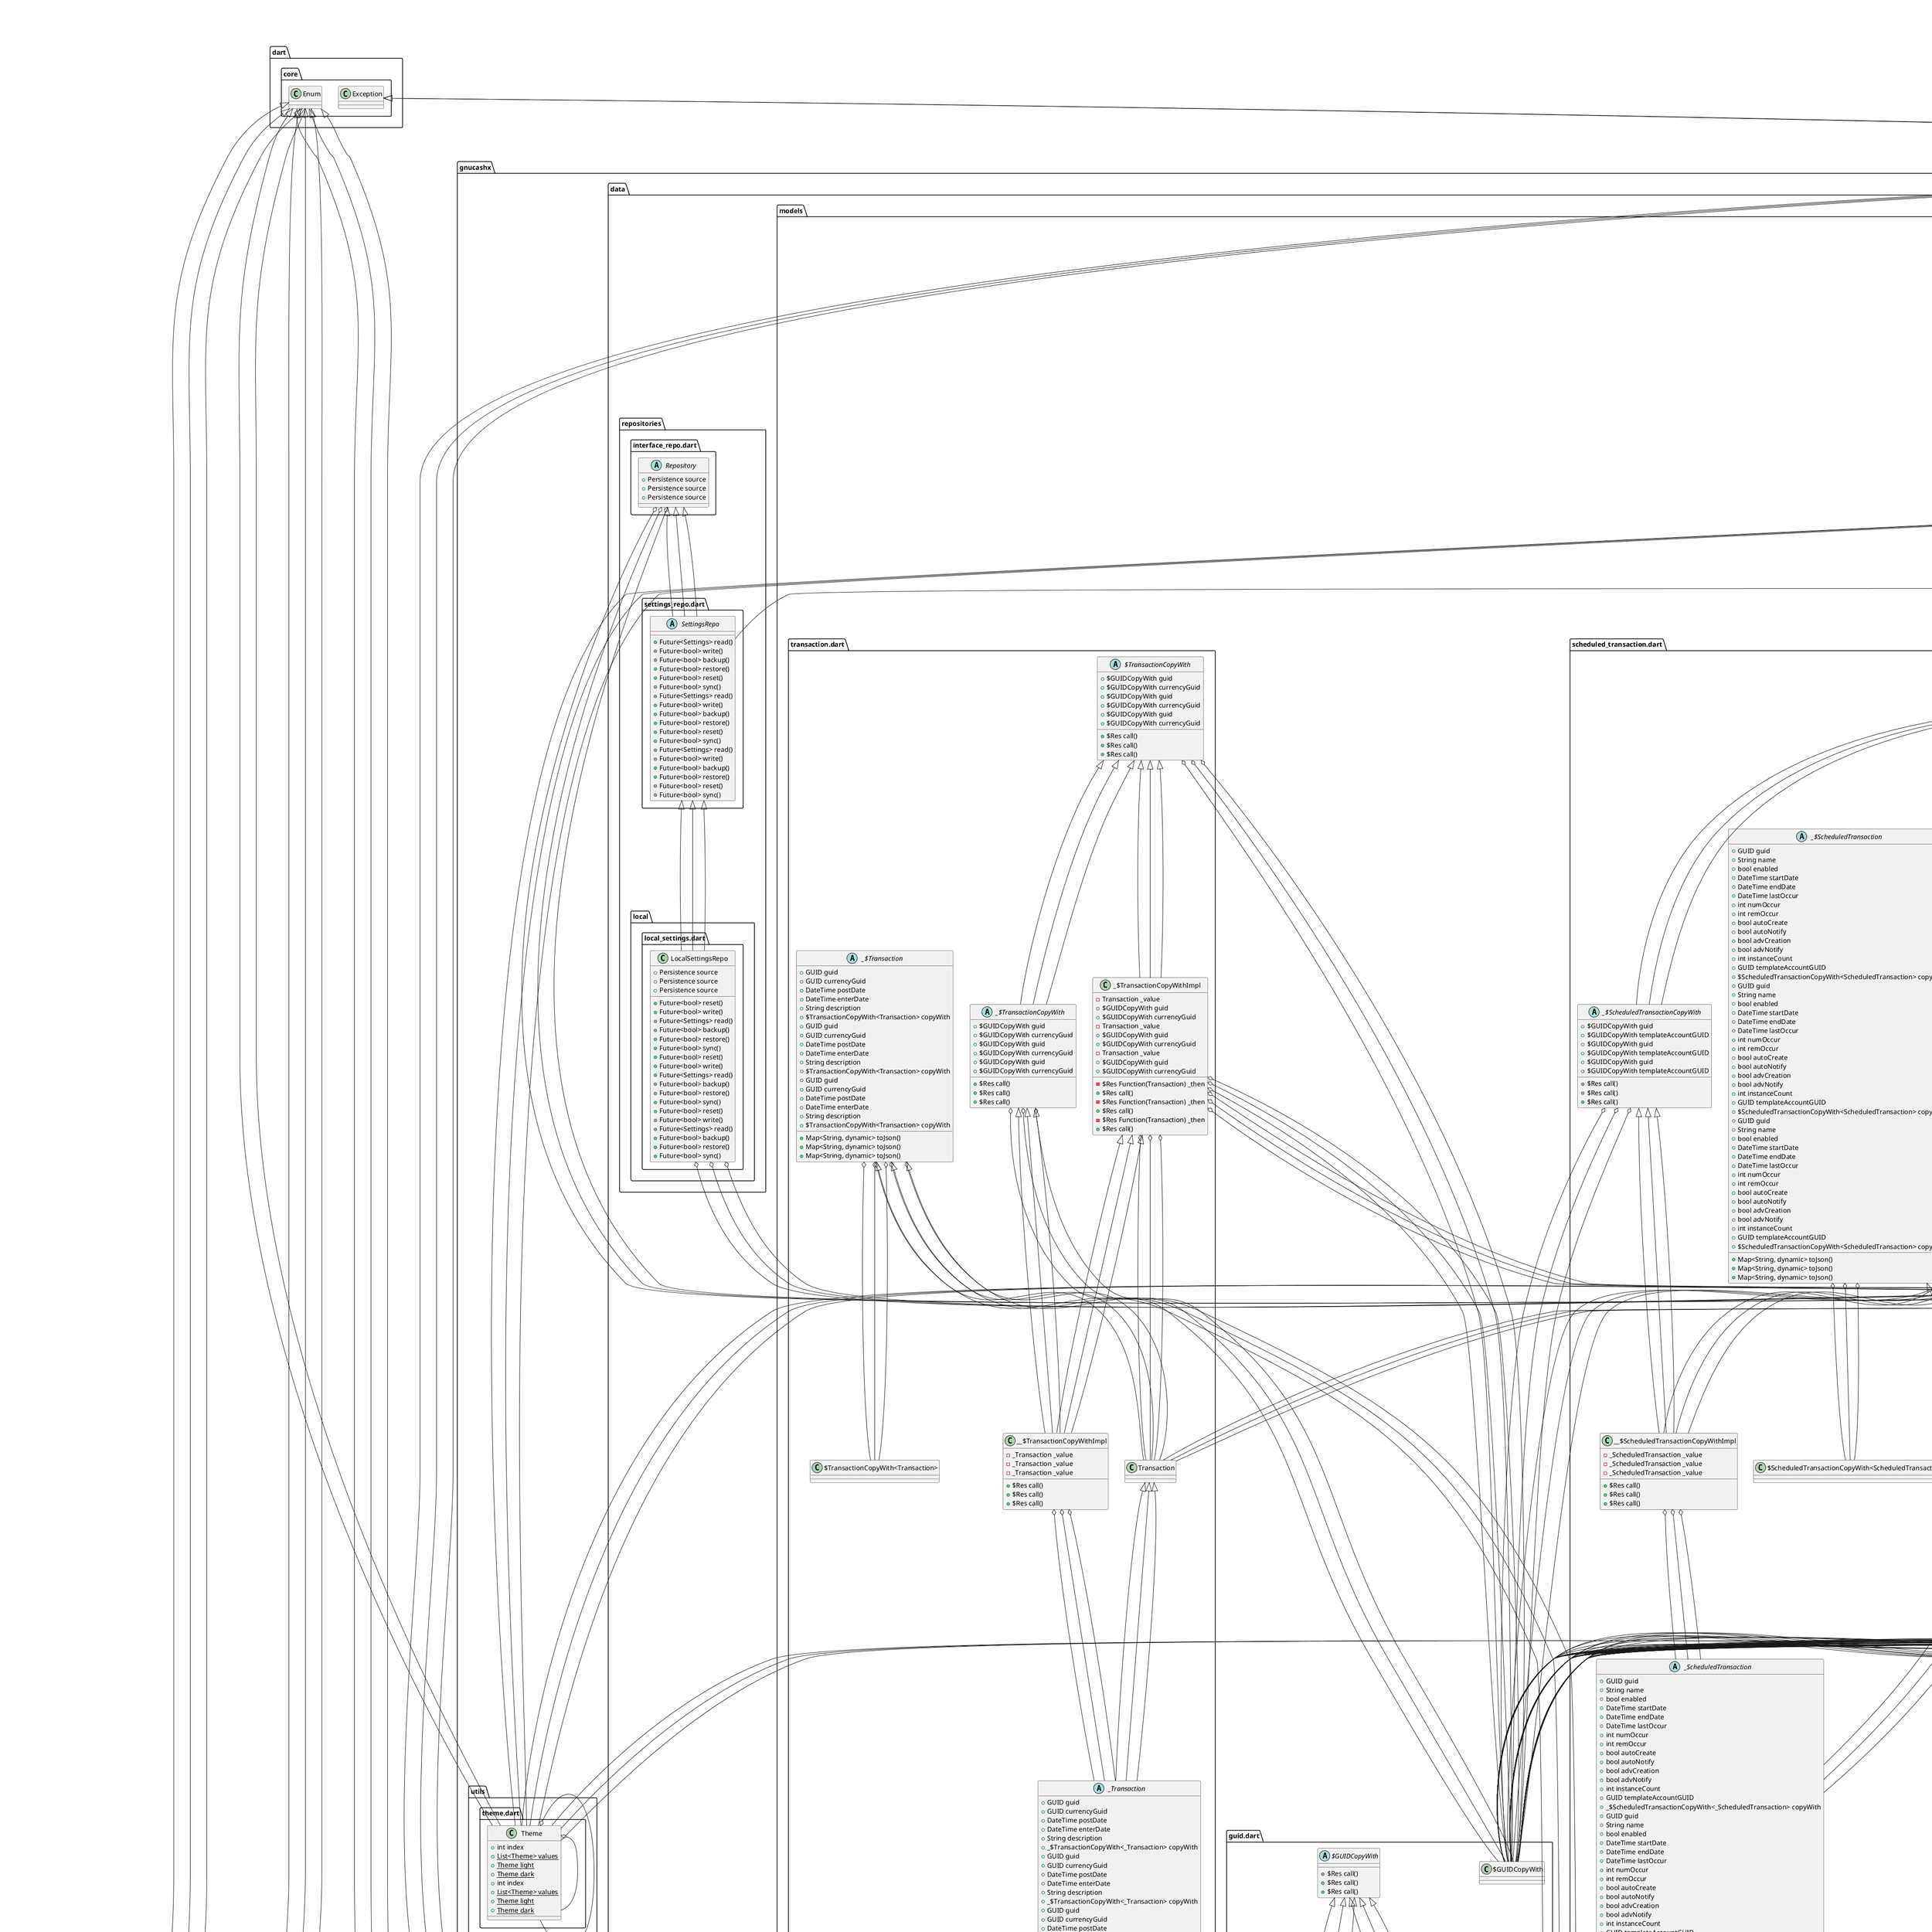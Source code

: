 @startuml
set namespaceSeparator ::

class "gnucashx::exceptions::data::repositories::shared_preferences.dart::SharedPreferencesException" {
}

"gnucashx::exceptions::gnucashx_exception.dart::GnuCashXException" <|-- "gnucashx::exceptions::data::repositories::shared_preferences.dart::SharedPreferencesException"

class "gnucashx::exceptions::data::repositories::shared_preferences.dart::IncorrectGUIDException" {
}

"gnucashx::exceptions::data::repositories::shared_preferences.dart::SharedPreferencesException" <|-- "gnucashx::exceptions::data::repositories::shared_preferences.dart::IncorrectGUIDException"

class "gnucashx::exceptions::gnucashx_exception.dart::GnuCashXException" {
  +String? message
  +String toString()
}

"dart::core::Exception" <|-- "gnucashx::exceptions::gnucashx_exception.dart::GnuCashXException"

class "gnucashx::exceptions::gnucashx_exception.dart::GnuCashXException" {
  +String? message
  +String toString()
}

"dart::core::Exception" <|-- "gnucashx::exceptions::gnucashx_exception.dart::GnuCashXException"

class "gnucashx::exceptions::data::repositories::shared_preferences.dart::SharedPreferencesException" {
}

"gnucashx::exceptions::gnucashx_exception.dart::GnuCashXException" <|-- "gnucashx::exceptions::data::repositories::shared_preferences.dart::SharedPreferencesException"

class "gnucashx::exceptions::data::repositories::shared_preferences.dart::IncorrectGUIDException" {
}

"gnucashx::exceptions::data::repositories::shared_preferences.dart::SharedPreferencesException" <|-- "gnucashx::exceptions::data::repositories::shared_preferences.dart::IncorrectGUIDException"

class "gnucashx::main.dart::MyApp" {
  +Widget build()
}

"flutter::src::widgets::framework.dart::StatelessWidget" <|-- "gnucashx::main.dart::MyApp"

class "gnucashx::main.dart::MyHomePage" {
  +String title
  +State<MyHomePage> createState()
}

"flutter::src::widgets::framework.dart::StatefulWidget" <|-- "gnucashx::main.dart::MyHomePage"

class "gnucashx::main.dart::_MyHomePageState" {
  -int _counter
  -void _incrementCounter()
  +Widget build()
}

"flutter::src::widgets::framework.dart::State" <|-- "gnucashx::main.dart::_MyHomePageState"

class "gnucashx::utils::theme.dart::Theme" {
  +int index
  {static} +List<Theme> values
  {static} +Theme light
  {static} +Theme dark
}

"gnucashx::utils::theme.dart::Theme" o-- "gnucashx::utils::theme.dart::Theme"
"dart::core::Enum" <|-- "gnucashx::utils::theme.dart::Theme"

class "gnucashx::utils::theme.dart::Theme" {
  +int index
  {static} +List<Theme> values
  {static} +Theme light
  {static} +Theme dark
}

"gnucashx::utils::theme.dart::Theme" o-- "gnucashx::utils::theme.dart::Theme"
"dart::core::Enum" <|-- "gnucashx::utils::theme.dart::Theme"

abstract class "gnucashx::data::repositories::interface_repo.dart::Repository" {
  +Persistence source
}

"gnucashx::data::repositories::interface_repo.dart::Repository" o-- "gnucashx::data::models::persistence.dart::Persistence"

abstract class "gnucashx::data::repositories::settings_repo.dart::SettingsRepo" {
  +Future<Settings> read()
  +Future<bool> write()
  +Future<bool> backup()
  +Future<bool> restore()
  +Future<bool> reset()
  +Future<bool> sync()
}

"gnucashx::data::repositories::interface_repo.dart::Repository" <|-- "gnucashx::data::repositories::settings_repo.dart::SettingsRepo"

abstract class "gnucashx::data::repositories::interface_repo.dart::Repository" {
  +Persistence source
}

"gnucashx::data::repositories::interface_repo.dart::Repository" o-- "gnucashx::data::models::persistence.dart::Persistence"

abstract class "gnucashx::data::repositories::settings_repo.dart::SettingsRepo" {
  +Future<Settings> read()
  +Future<bool> write()
  +Future<bool> backup()
  +Future<bool> restore()
  +Future<bool> reset()
  +Future<bool> sync()
}

"gnucashx::data::repositories::interface_repo.dart::Repository" <|-- "gnucashx::data::repositories::settings_repo.dart::SettingsRepo"

class "gnucashx::data::repositories::local::local_settings.dart::LocalSettingsRepo" {
  +Persistence source
  +Future<bool> reset()
  +Future<bool> write()
  +Future<Settings> read()
  +Future<bool> backup()
  +Future<bool> restore()
  +Future<bool> sync()
}

"gnucashx::data::repositories::local::local_settings.dart::LocalSettingsRepo" o-- "gnucashx::data::models::persistence.dart::Persistence"
"gnucashx::data::repositories::settings_repo.dart::SettingsRepo" <|-- "gnucashx::data::repositories::local::local_settings.dart::LocalSettingsRepo"

class "gnucashx::data::repositories::local::local_settings.dart::LocalSettingsRepo" {
  +Persistence source
  +Future<bool> reset()
  +Future<bool> write()
  +Future<Settings> read()
  +Future<bool> backup()
  +Future<bool> restore()
  +Future<bool> sync()
}

"gnucashx::data::repositories::local::local_settings.dart::LocalSettingsRepo" o-- "gnucashx::data::models::persistence.dart::Persistence"
"gnucashx::data::repositories::settings_repo.dart::SettingsRepo" <|-- "gnucashx::data::repositories::local::local_settings.dart::LocalSettingsRepo"

class "gnucashx::data::models::persistence.dart::Persistence" {
}

"gnucashx::data::models::persistence.dart::_$Persistence" <|-- "gnucashx::data::models::persistence.dart::Persistence"

class "gnucashx::data::models::persistence.dart::PersistenceType" {
  +int index
  {static} +List<PersistenceType> values
  {static} +PersistenceType xml
  {static} +PersistenceType sqlite
  {static} +PersistenceType local
}

"gnucashx::data::models::persistence.dart::PersistenceType" o-- "gnucashx::data::models::persistence.dart::PersistenceType"
"dart::core::Enum" <|-- "gnucashx::data::models::persistence.dart::PersistenceType"

abstract class "gnucashx::data::models::persistence.dart::$PersistenceCopyWith" {
  +$GUIDCopyWith<$Res> guid
  +$Res call()
}

"gnucashx::data::models::persistence.dart::$PersistenceCopyWith" o-- "gnucashx::data::models::guid.dart::$GUIDCopyWith<$Res>"

class "gnucashx::data::models::persistence.dart::_$PersistenceCopyWithImpl" {
  -Persistence _value
  -$Res Function(Persistence) _then
  +$GUIDCopyWith<$Res> guid
  +$Res call()
}

"gnucashx::data::models::persistence.dart::_$PersistenceCopyWithImpl" o-- "gnucashx::data::models::persistence.dart::Persistence"
"gnucashx::data::models::persistence.dart::_$PersistenceCopyWithImpl" o-- "null::$Res Function(Persistence)"
"gnucashx::data::models::persistence.dart::_$PersistenceCopyWithImpl" o-- "gnucashx::data::models::guid.dart::$GUIDCopyWith<$Res>"
"gnucashx::data::models::persistence.dart::$PersistenceCopyWith" <|-- "gnucashx::data::models::persistence.dart::_$PersistenceCopyWithImpl"

abstract class "gnucashx::data::models::persistence.dart::$LocalCopyWith" {
  +$GUIDCopyWith<$Res> guid
  +$Res call()
}

"gnucashx::data::models::persistence.dart::$LocalCopyWith" o-- "gnucashx::data::models::guid.dart::$GUIDCopyWith<$Res>"
"gnucashx::data::models::persistence.dart::$PersistenceCopyWith" <|-- "gnucashx::data::models::persistence.dart::$LocalCopyWith"

class "gnucashx::data::models::persistence.dart::_$LocalCopyWithImpl" {
  -Local _value
  +$Res call()
}

"gnucashx::data::models::persistence.dart::_$LocalCopyWithImpl" o-- "gnucashx::data::models::persistence.dart::Local"
"gnucashx::data::models::persistence.dart::_$PersistenceCopyWithImpl" <|-- "gnucashx::data::models::persistence.dart::_$LocalCopyWithImpl"
"gnucashx::data::models::persistence.dart::$LocalCopyWith" <|-- "gnucashx::data::models::persistence.dart::_$LocalCopyWithImpl"

class "gnucashx::data::models::persistence.dart::_$Local" {
  +PersistenceType type
  +bool favourite
  +bool hidden
  +String key
  +GUID guid
  +DateTime created
  +DateTime modified
  +String $type
  +int hashCode
  +$LocalCopyWith<Local> copyWith
  +String toString()
  +bool ==()
  +TResult when()
  +TResult? whenOrNull()
  +TResult maybeWhen()
  +TResult map()
  +TResult? mapOrNull()
  +TResult maybeMap()
  +Map<String, dynamic> toJson()
}

"gnucashx::data::models::persistence.dart::_$Local" o-- "gnucashx::data::models::persistence.dart::PersistenceType"
"gnucashx::data::models::persistence.dart::_$Local" o-- "gnucashx::data::models::guid.dart::GUID"
"gnucashx::data::models::persistence.dart::_$Local" o-- "gnucashx::data::models::persistence.dart::$LocalCopyWith<Local>"
"gnucashx::data::models::persistence.dart::Local" <|-- "gnucashx::data::models::persistence.dart::_$Local"

abstract class "gnucashx::data::models::persistence.dart::Local" {
  +PersistenceType type
  +bool favourite
  +bool hidden
  +String key
  +GUID guid
  +DateTime created
  +DateTime modified
  +$LocalCopyWith<Local> copyWith
}

"gnucashx::data::models::persistence.dart::Local" o-- "gnucashx::data::models::persistence.dart::PersistenceType"
"gnucashx::data::models::persistence.dart::Local" o-- "gnucashx::data::models::guid.dart::GUID"
"gnucashx::data::models::persistence.dart::Local" o-- "gnucashx::data::models::persistence.dart::$LocalCopyWith<Local>"
"gnucashx::data::models::persistence.dart::Persistence" <|-- "gnucashx::data::models::persistence.dart::Local"

abstract class "gnucashx::data::models::persistence.dart::$XMLCopyWith" {
  +$GUIDCopyWith<$Res> guid
  +$Res call()
}

"gnucashx::data::models::persistence.dart::$XMLCopyWith" o-- "gnucashx::data::models::guid.dart::$GUIDCopyWith<$Res>"
"gnucashx::data::models::persistence.dart::$PersistenceCopyWith" <|-- "gnucashx::data::models::persistence.dart::$XMLCopyWith"

class "gnucashx::data::models::persistence.dart::_$XMLCopyWithImpl" {
  -XML _value
  +$Res call()
}

"gnucashx::data::models::persistence.dart::_$XMLCopyWithImpl" o-- "gnucashx::data::models::persistence.dart::XML"
"gnucashx::data::models::persistence.dart::_$PersistenceCopyWithImpl" <|-- "gnucashx::data::models::persistence.dart::_$XMLCopyWithImpl"
"gnucashx::data::models::persistence.dart::$XMLCopyWith" <|-- "gnucashx::data::models::persistence.dart::_$XMLCopyWithImpl"

class "gnucashx::data::models::persistence.dart::_$XML" {
  +PersistenceType type
  +bool favourite
  +bool hidden
  +Uri uri
  +GUID guid
  +DateTime created
  +DateTime modified
  +String $type
  +int hashCode
  +$XMLCopyWith<XML> copyWith
  +String toString()
  +bool ==()
  +TResult when()
  +TResult? whenOrNull()
  +TResult maybeWhen()
  +TResult map()
  +TResult? mapOrNull()
  +TResult maybeMap()
  +Map<String, dynamic> toJson()
}

"gnucashx::data::models::persistence.dart::_$XML" o-- "gnucashx::data::models::persistence.dart::PersistenceType"
"gnucashx::data::models::persistence.dart::_$XML" o-- "gnucashx::data::models::guid.dart::GUID"
"gnucashx::data::models::persistence.dart::_$XML" o-- "gnucashx::data::models::persistence.dart::$XMLCopyWith<XML>"
"gnucashx::data::models::persistence.dart::XML" <|-- "gnucashx::data::models::persistence.dart::_$XML"

abstract class "gnucashx::data::models::persistence.dart::XML" {
  +PersistenceType type
  +bool favourite
  +bool hidden
  +Uri uri
  +GUID guid
  +DateTime created
  +DateTime modified
  +$XMLCopyWith<XML> copyWith
}

"gnucashx::data::models::persistence.dart::XML" o-- "gnucashx::data::models::persistence.dart::PersistenceType"
"gnucashx::data::models::persistence.dart::XML" o-- "gnucashx::data::models::guid.dart::GUID"
"gnucashx::data::models::persistence.dart::XML" o-- "gnucashx::data::models::persistence.dart::$XMLCopyWith<XML>"
"gnucashx::data::models::persistence.dart::Persistence" <|-- "gnucashx::data::models::persistence.dart::XML"

abstract class "gnucashx::data::models::persistence.dart::$SQLiteCopyWith" {
  +$GUIDCopyWith<$Res> guid
  +$Res call()
}

"gnucashx::data::models::persistence.dart::$SQLiteCopyWith" o-- "gnucashx::data::models::guid.dart::$GUIDCopyWith<$Res>"
"gnucashx::data::models::persistence.dart::$PersistenceCopyWith" <|-- "gnucashx::data::models::persistence.dart::$SQLiteCopyWith"

class "gnucashx::data::models::persistence.dart::_$SQLiteCopyWithImpl" {
  -SQLite _value
  +$Res call()
}

"gnucashx::data::models::persistence.dart::_$SQLiteCopyWithImpl" o-- "gnucashx::data::models::persistence.dart::SQLite"
"gnucashx::data::models::persistence.dart::_$PersistenceCopyWithImpl" <|-- "gnucashx::data::models::persistence.dart::_$SQLiteCopyWithImpl"
"gnucashx::data::models::persistence.dart::$SQLiteCopyWith" <|-- "gnucashx::data::models::persistence.dart::_$SQLiteCopyWithImpl"

class "gnucashx::data::models::persistence.dart::_$SQLite" {
  +PersistenceType type
  +bool favourite
  +bool hidden
  +Uri uri
  +GUID guid
  +DateTime created
  +DateTime modified
  +String $type
  +int hashCode
  +$SQLiteCopyWith<SQLite> copyWith
  +String toString()
  +bool ==()
  +TResult when()
  +TResult? whenOrNull()
  +TResult maybeWhen()
  +TResult map()
  +TResult? mapOrNull()
  +TResult maybeMap()
  +Map<String, dynamic> toJson()
}

"gnucashx::data::models::persistence.dart::_$SQLite" o-- "gnucashx::data::models::persistence.dart::PersistenceType"
"gnucashx::data::models::persistence.dart::_$SQLite" o-- "gnucashx::data::models::guid.dart::GUID"
"gnucashx::data::models::persistence.dart::_$SQLite" o-- "gnucashx::data::models::persistence.dart::$SQLiteCopyWith<SQLite>"
"gnucashx::data::models::persistence.dart::SQLite" <|-- "gnucashx::data::models::persistence.dart::_$SQLite"

abstract class "gnucashx::data::models::persistence.dart::SQLite" {
  +PersistenceType type
  +bool favourite
  +bool hidden
  +Uri uri
  +GUID guid
  +DateTime created
  +DateTime modified
  +$SQLiteCopyWith<SQLite> copyWith
}

"gnucashx::data::models::persistence.dart::SQLite" o-- "gnucashx::data::models::persistence.dart::PersistenceType"
"gnucashx::data::models::persistence.dart::SQLite" o-- "gnucashx::data::models::guid.dart::GUID"
"gnucashx::data::models::persistence.dart::SQLite" o-- "gnucashx::data::models::persistence.dart::$SQLiteCopyWith<SQLite>"
"gnucashx::data::models::persistence.dart::Persistence" <|-- "gnucashx::data::models::persistence.dart::SQLite"

abstract class "gnucashx::data::models::persistence.dart::_$Persistence" {
  +PersistenceType type
  +bool favourite
  +bool hidden
  +GUID guid
  +DateTime created
  +DateTime modified
  +$PersistenceCopyWith<Persistence> copyWith
  +TResult when()
  +TResult? whenOrNull()
  +TResult maybeWhen()
  +TResult map()
  +TResult? mapOrNull()
  +TResult maybeMap()
  +Map<String, dynamic> toJson()
}

"gnucashx::data::models::persistence.dart::_$Persistence" o-- "gnucashx::data::models::persistence.dart::PersistenceType"
"gnucashx::data::models::persistence.dart::_$Persistence" o-- "gnucashx::data::models::guid.dart::GUID"
"gnucashx::data::models::persistence.dart::_$Persistence" o-- "gnucashx::data::models::persistence.dart::$PersistenceCopyWith<Persistence>"

class "gnucashx::data::models::account.dart::AccountType" {
}

"gnucashx::data::models::account.dart::_$AccountType" <|-- "gnucashx::data::models::account.dart::AccountType"

class "gnucashx::data::models::account.dart::Account" {
}

"gnucashx::data::models::base.dart::Base" <|-- "gnucashx::data::models::account.dart::Account"
"gnucashx::data::models::account.dart::_$Account" <|-- "gnucashx::data::models::account.dart::Account"

abstract class "gnucashx::data::models::account.dart::$AccountTypeCopyWith" {
  +$Res call()
}

class "gnucashx::data::models::account.dart::_$AccountTypeCopyWithImpl" {
  -AccountType _value
  -$Res Function(AccountType) _then
  +$Res call()
}

"gnucashx::data::models::account.dart::_$AccountTypeCopyWithImpl" o-- "gnucashx::data::models::account.dart::AccountType"
"gnucashx::data::models::account.dart::_$AccountTypeCopyWithImpl" o-- "null::$Res Function(AccountType)"
"gnucashx::data::models::account.dart::$AccountTypeCopyWith" <|-- "gnucashx::data::models::account.dart::_$AccountTypeCopyWithImpl"

abstract class "gnucashx::data::models::account.dart::_$AccountTypeCopyWith" {
  +$Res call()
}

"gnucashx::data::models::account.dart::$AccountTypeCopyWith" <|-- "gnucashx::data::models::account.dart::_$AccountTypeCopyWith"

class "gnucashx::data::models::account.dart::__$AccountTypeCopyWithImpl" {
  -_AccountType _value
  +$Res call()
}

"gnucashx::data::models::account.dart::__$AccountTypeCopyWithImpl" o-- "gnucashx::data::models::account.dart::_AccountType"
"gnucashx::data::models::account.dart::_$AccountTypeCopyWithImpl" <|-- "gnucashx::data::models::account.dart::__$AccountTypeCopyWithImpl"
"gnucashx::data::models::account.dart::_$AccountTypeCopyWith" <|-- "gnucashx::data::models::account.dart::__$AccountTypeCopyWithImpl"

class "gnucashx::data::models::account.dart::_$_AccountType" {
  +String name
  +String type
  +int hashCode
  +_$AccountTypeCopyWith<_AccountType> copyWith
  +String toString()
  +void debugFillProperties()
  +bool ==()
  +Map<String, dynamic> toJson()
}

"gnucashx::data::models::account.dart::_$_AccountType" o-- "gnucashx::data::models::account.dart::_$AccountTypeCopyWith<_AccountType>"
"flutter::src::foundation::diagnostics.dart::DiagnosticableTreeMixin" <|-- "gnucashx::data::models::account.dart::_$_AccountType"
"gnucashx::data::models::account.dart::_AccountType" <|-- "gnucashx::data::models::account.dart::_$_AccountType"

abstract class "gnucashx::data::models::account.dart::_AccountType" {
  +String name
  +String type
  +_$AccountTypeCopyWith<_AccountType> copyWith
}

"gnucashx::data::models::account.dart::_AccountType" o-- "gnucashx::data::models::account.dart::_$AccountTypeCopyWith<_AccountType>"
"gnucashx::data::models::account.dart::AccountType" <|-- "gnucashx::data::models::account.dart::_AccountType"

abstract class "gnucashx::data::models::account.dart::$AccountCopyWith" {
  +$GUIDCopyWith<$Res> guid
  +$AccountTypeCopyWith<$Res> type
  +$GUIDCopyWith<$Res> commodityGuid
  +$GUIDCopyWith<$Res>? parentGuid
  +$Res call()
}

"gnucashx::data::models::account.dart::$AccountCopyWith" o-- "gnucashx::data::models::guid.dart::$GUIDCopyWith<$Res>"
"gnucashx::data::models::account.dart::$AccountCopyWith" o-- "gnucashx::data::models::account.dart::$AccountTypeCopyWith<$Res>"

class "gnucashx::data::models::account.dart::_$AccountCopyWithImpl" {
  -Account _value
  -$Res Function(Account) _then
  +$GUIDCopyWith<$Res> guid
  +$AccountTypeCopyWith<$Res> type
  +$GUIDCopyWith<$Res> commodityGuid
  +$GUIDCopyWith<$Res>? parentGuid
  +$Res call()
}

"gnucashx::data::models::account.dart::_$AccountCopyWithImpl" o-- "gnucashx::data::models::account.dart::Account"
"gnucashx::data::models::account.dart::_$AccountCopyWithImpl" o-- "null::$Res Function(Account)"
"gnucashx::data::models::account.dart::_$AccountCopyWithImpl" o-- "gnucashx::data::models::guid.dart::$GUIDCopyWith<$Res>"
"gnucashx::data::models::account.dart::_$AccountCopyWithImpl" o-- "gnucashx::data::models::account.dart::$AccountTypeCopyWith<$Res>"
"gnucashx::data::models::account.dart::$AccountCopyWith" <|-- "gnucashx::data::models::account.dart::_$AccountCopyWithImpl"

abstract class "gnucashx::data::models::account.dart::_$AccountCopyWith" {
  +$GUIDCopyWith<$Res> guid
  +$AccountTypeCopyWith<$Res> type
  +$GUIDCopyWith<$Res> commodityGuid
  +$GUIDCopyWith<$Res>? parentGuid
  +$Res call()
}

"gnucashx::data::models::account.dart::_$AccountCopyWith" o-- "gnucashx::data::models::guid.dart::$GUIDCopyWith<$Res>"
"gnucashx::data::models::account.dart::_$AccountCopyWith" o-- "gnucashx::data::models::account.dart::$AccountTypeCopyWith<$Res>"
"gnucashx::data::models::account.dart::$AccountCopyWith" <|-- "gnucashx::data::models::account.dart::_$AccountCopyWith"

class "gnucashx::data::models::account.dart::__$AccountCopyWithImpl" {
  -_Account _value
  +$Res call()
}

"gnucashx::data::models::account.dart::__$AccountCopyWithImpl" o-- "gnucashx::data::models::account.dart::_Account"
"gnucashx::data::models::account.dart::_$AccountCopyWithImpl" <|-- "gnucashx::data::models::account.dart::__$AccountCopyWithImpl"
"gnucashx::data::models::account.dart::_$AccountCopyWith" <|-- "gnucashx::data::models::account.dart::__$AccountCopyWithImpl"

class "gnucashx::data::models::account.dart::_$_Account" {
  +GUID guid
  +AccountType type
  +String name
  +GUID commodityGuid
  +GUID? parentGuid
  +int commodityScu
  +int nonStdScu
  +String code
  +String description
  +bool hidden
  +bool placeholder
  +int hashCode
  +_$AccountCopyWith<_Account> copyWith
  +String toString()
  +void debugFillProperties()
  +bool ==()
  +Map<String, dynamic> toJson()
}

"gnucashx::data::models::account.dart::_$_Account" o-- "gnucashx::data::models::guid.dart::GUID"
"gnucashx::data::models::account.dart::_$_Account" o-- "gnucashx::data::models::account.dart::AccountType"
"gnucashx::data::models::account.dart::_$_Account" o-- "gnucashx::data::models::account.dart::_$AccountCopyWith<_Account>"
"flutter::src::foundation::diagnostics.dart::DiagnosticableTreeMixin" <|-- "gnucashx::data::models::account.dart::_$_Account"
"gnucashx::data::models::account.dart::_Account" <|-- "gnucashx::data::models::account.dart::_$_Account"

abstract class "gnucashx::data::models::account.dart::_Account" {
  +GUID guid
  +AccountType type
  +String name
  +GUID commodityGuid
  +GUID? parentGuid
  +int commodityScu
  +int nonStdScu
  +String code
  +String description
  +bool hidden
  +bool placeholder
  +_$AccountCopyWith<_Account> copyWith
}

"gnucashx::data::models::account.dart::_Account" o-- "gnucashx::data::models::guid.dart::GUID"
"gnucashx::data::models::account.dart::_Account" o-- "gnucashx::data::models::account.dart::AccountType"
"gnucashx::data::models::account.dart::_Account" o-- "gnucashx::data::models::account.dart::_$AccountCopyWith<_Account>"
"gnucashx::data::models::account.dart::Account" <|-- "gnucashx::data::models::account.dart::_Account"

abstract class "gnucashx::data::models::account.dart::_$AccountType" {
  +String name
  +String type
  +$AccountTypeCopyWith<AccountType> copyWith
  +Map<String, dynamic> toJson()
}

"gnucashx::data::models::account.dart::_$AccountType" o-- "gnucashx::data::models::account.dart::$AccountTypeCopyWith<AccountType>"

abstract class "gnucashx::data::models::account.dart::_$Account" {
  +GUID guid
  +AccountType type
  +String name
  +GUID commodityGuid
  +GUID? parentGuid
  +int commodityScu
  +int nonStdScu
  +String code
  +String description
  +bool hidden
  +bool placeholder
  +$AccountCopyWith<Account> copyWith
  +Map<String, dynamic> toJson()
}

"gnucashx::data::models::account.dart::_$Account" o-- "gnucashx::data::models::guid.dart::GUID"
"gnucashx::data::models::account.dart::_$Account" o-- "gnucashx::data::models::account.dart::AccountType"
"gnucashx::data::models::account.dart::_$Account" o-- "gnucashx::data::models::account.dart::$AccountCopyWith<Account>"

class "gnucashx::data::models::book.dart::Book" {
}

"gnucashx::data::models::base.dart::Base" <|-- "gnucashx::data::models::book.dart::Book"
"gnucashx::data::models::book.dart::_$Book" <|-- "gnucashx::data::models::book.dart::Book"

abstract class "gnucashx::data::models::book.dart::$BookCopyWith" {
  +$GUIDCopyWith<$Res> guid
  +$GUIDCopyWith<$Res> rootAccountGuid
  +$GUIDCopyWith<$Res> templateAccountGuid
  +$Res call()
}

"gnucashx::data::models::book.dart::$BookCopyWith" o-- "gnucashx::data::models::guid.dart::$GUIDCopyWith<$Res>"

class "gnucashx::data::models::book.dart::_$BookCopyWithImpl" {
  -Book _value
  -$Res Function(Book) _then
  +$GUIDCopyWith<$Res> guid
  +$GUIDCopyWith<$Res> rootAccountGuid
  +$GUIDCopyWith<$Res> templateAccountGuid
  +$Res call()
}

"gnucashx::data::models::book.dart::_$BookCopyWithImpl" o-- "gnucashx::data::models::book.dart::Book"
"gnucashx::data::models::book.dart::_$BookCopyWithImpl" o-- "null::$Res Function(Book)"
"gnucashx::data::models::book.dart::_$BookCopyWithImpl" o-- "gnucashx::data::models::guid.dart::$GUIDCopyWith<$Res>"
"gnucashx::data::models::book.dart::$BookCopyWith" <|-- "gnucashx::data::models::book.dart::_$BookCopyWithImpl"

abstract class "gnucashx::data::models::book.dart::_$BookCopyWith" {
  +$GUIDCopyWith<$Res> guid
  +$GUIDCopyWith<$Res> rootAccountGuid
  +$GUIDCopyWith<$Res> templateAccountGuid
  +$Res call()
}

"gnucashx::data::models::book.dart::_$BookCopyWith" o-- "gnucashx::data::models::guid.dart::$GUIDCopyWith<$Res>"
"gnucashx::data::models::book.dart::$BookCopyWith" <|-- "gnucashx::data::models::book.dart::_$BookCopyWith"

class "gnucashx::data::models::book.dart::__$BookCopyWithImpl" {
  -_Book _value
  +$Res call()
}

"gnucashx::data::models::book.dart::__$BookCopyWithImpl" o-- "gnucashx::data::models::book.dart::_Book"
"gnucashx::data::models::book.dart::_$BookCopyWithImpl" <|-- "gnucashx::data::models::book.dart::__$BookCopyWithImpl"
"gnucashx::data::models::book.dart::_$BookCopyWith" <|-- "gnucashx::data::models::book.dart::__$BookCopyWithImpl"

class "gnucashx::data::models::book.dart::_$_Book" {
  +GUID guid
  +GUID rootAccountGuid
  +GUID templateAccountGuid
  +int hashCode
  +_$BookCopyWith<_Book> copyWith
  +String toString()
  +bool ==()
  +Map<String, dynamic> toJson()
}

"gnucashx::data::models::book.dart::_$_Book" o-- "gnucashx::data::models::guid.dart::GUID"
"gnucashx::data::models::book.dart::_$_Book" o-- "gnucashx::data::models::book.dart::_$BookCopyWith<_Book>"
"gnucashx::data::models::book.dart::_Book" <|-- "gnucashx::data::models::book.dart::_$_Book"

abstract class "gnucashx::data::models::book.dart::_Book" {
  +GUID guid
  +GUID rootAccountGuid
  +GUID templateAccountGuid
  +_$BookCopyWith<_Book> copyWith
}

"gnucashx::data::models::book.dart::_Book" o-- "gnucashx::data::models::guid.dart::GUID"
"gnucashx::data::models::book.dart::_Book" o-- "gnucashx::data::models::book.dart::_$BookCopyWith<_Book>"
"gnucashx::data::models::book.dart::Book" <|-- "gnucashx::data::models::book.dart::_Book"

abstract class "gnucashx::data::models::book.dart::_$Book" {
  +GUID guid
  +GUID rootAccountGuid
  +GUID templateAccountGuid
  +$BookCopyWith<Book> copyWith
  +Map<String, dynamic> toJson()
}

"gnucashx::data::models::book.dart::_$Book" o-- "gnucashx::data::models::guid.dart::GUID"
"gnucashx::data::models::book.dart::_$Book" o-- "gnucashx::data::models::book.dart::$BookCopyWith<Book>"

class "gnucashx::data::models::commodity.dart::Commodity" {
}

"gnucashx::data::models::base.dart::Base" <|-- "gnucashx::data::models::commodity.dart::Commodity"
"gnucashx::data::models::commodity.dart::_$Commodity" <|-- "gnucashx::data::models::commodity.dart::Commodity"

class "gnucashx::data::models::commodity.dart::CommodityNamespace" {
  +int index
  {static} +List<CommodityNamespace> values
  {static} +CommodityNamespace currency
  {static} +CommodityNamespace single
  {static} +CommodityNamespace multi
  {static} +CommodityNamespace unknown
}

"gnucashx::data::models::commodity.dart::CommodityNamespace" o-- "gnucashx::data::models::commodity.dart::CommodityNamespace"
"dart::core::Enum" <|-- "gnucashx::data::models::commodity.dart::CommodityNamespace"

class "gnucashx::data::models::commodity.dart::QuoteSource" {
  +int index
  {static} +List<QuoteSource> values
  {static} +QuoteSource currency
}

"gnucashx::data::models::commodity.dart::QuoteSource" o-- "gnucashx::data::models::commodity.dart::QuoteSource"
"dart::core::Enum" <|-- "gnucashx::data::models::commodity.dart::QuoteSource"

abstract class "gnucashx::data::models::commodity.dart::$CommodityCopyWith" {
  +$GUIDCopyWith<$Res> guid
  +$Res call()
}

"gnucashx::data::models::commodity.dart::$CommodityCopyWith" o-- "gnucashx::data::models::guid.dart::$GUIDCopyWith<$Res>"

class "gnucashx::data::models::commodity.dart::_$CommodityCopyWithImpl" {
  -Commodity _value
  -$Res Function(Commodity) _then
  +$GUIDCopyWith<$Res> guid
  +$Res call()
}

"gnucashx::data::models::commodity.dart::_$CommodityCopyWithImpl" o-- "gnucashx::data::models::commodity.dart::Commodity"
"gnucashx::data::models::commodity.dart::_$CommodityCopyWithImpl" o-- "null::$Res Function(Commodity)"
"gnucashx::data::models::commodity.dart::_$CommodityCopyWithImpl" o-- "gnucashx::data::models::guid.dart::$GUIDCopyWith<$Res>"
"gnucashx::data::models::commodity.dart::$CommodityCopyWith" <|-- "gnucashx::data::models::commodity.dart::_$CommodityCopyWithImpl"

abstract class "gnucashx::data::models::commodity.dart::_$CommodityCopyWith" {
  +$GUIDCopyWith<$Res> guid
  +$Res call()
}

"gnucashx::data::models::commodity.dart::_$CommodityCopyWith" o-- "gnucashx::data::models::guid.dart::$GUIDCopyWith<$Res>"
"gnucashx::data::models::commodity.dart::$CommodityCopyWith" <|-- "gnucashx::data::models::commodity.dart::_$CommodityCopyWith"

class "gnucashx::data::models::commodity.dart::__$CommodityCopyWithImpl" {
  -_Commodity _value
  +$Res call()
}

"gnucashx::data::models::commodity.dart::__$CommodityCopyWithImpl" o-- "gnucashx::data::models::commodity.dart::_Commodity"
"gnucashx::data::models::commodity.dart::_$CommodityCopyWithImpl" <|-- "gnucashx::data::models::commodity.dart::__$CommodityCopyWithImpl"
"gnucashx::data::models::commodity.dart::_$CommodityCopyWith" <|-- "gnucashx::data::models::commodity.dart::__$CommodityCopyWithImpl"

class "gnucashx::data::models::commodity.dart::_$_Commodity" {
  +GUID guid
  +CommodityNamespace namespace
  +String mnemonic
  +String fullname
  +int fraction
  +String cusip
  +bool quoteFlag
  +QuoteSource quoteSource
  +int hashCode
  +_$CommodityCopyWith<_Commodity> copyWith
  +String toString()
  +bool ==()
  +Map<String, dynamic> toJson()
}

"gnucashx::data::models::commodity.dart::_$_Commodity" o-- "gnucashx::data::models::guid.dart::GUID"
"gnucashx::data::models::commodity.dart::_$_Commodity" o-- "gnucashx::data::models::commodity.dart::CommodityNamespace"
"gnucashx::data::models::commodity.dart::_$_Commodity" o-- "gnucashx::data::models::commodity.dart::QuoteSource"
"gnucashx::data::models::commodity.dart::_$_Commodity" o-- "gnucashx::data::models::commodity.dart::_$CommodityCopyWith<_Commodity>"
"gnucashx::data::models::commodity.dart::_Commodity" <|-- "gnucashx::data::models::commodity.dart::_$_Commodity"

abstract class "gnucashx::data::models::commodity.dart::_Commodity" {
  +GUID guid
  +CommodityNamespace namespace
  +String mnemonic
  +String fullname
  +int fraction
  +String cusip
  +bool quoteFlag
  +QuoteSource quoteSource
  +_$CommodityCopyWith<_Commodity> copyWith
}

"gnucashx::data::models::commodity.dart::_Commodity" o-- "gnucashx::data::models::guid.dart::GUID"
"gnucashx::data::models::commodity.dart::_Commodity" o-- "gnucashx::data::models::commodity.dart::CommodityNamespace"
"gnucashx::data::models::commodity.dart::_Commodity" o-- "gnucashx::data::models::commodity.dart::QuoteSource"
"gnucashx::data::models::commodity.dart::_Commodity" o-- "gnucashx::data::models::commodity.dart::_$CommodityCopyWith<_Commodity>"
"gnucashx::data::models::commodity.dart::Commodity" <|-- "gnucashx::data::models::commodity.dart::_Commodity"

abstract class "gnucashx::data::models::commodity.dart::_$Commodity" {
  +GUID guid
  +CommodityNamespace namespace
  +String mnemonic
  +String fullname
  +int fraction
  +String cusip
  +bool quoteFlag
  +QuoteSource quoteSource
  +$CommodityCopyWith<Commodity> copyWith
  +Map<String, dynamic> toJson()
}

"gnucashx::data::models::commodity.dart::_$Commodity" o-- "gnucashx::data::models::guid.dart::GUID"
"gnucashx::data::models::commodity.dart::_$Commodity" o-- "gnucashx::data::models::commodity.dart::CommodityNamespace"
"gnucashx::data::models::commodity.dart::_$Commodity" o-- "gnucashx::data::models::commodity.dart::QuoteSource"
"gnucashx::data::models::commodity.dart::_$Commodity" o-- "gnucashx::data::models::commodity.dart::$CommodityCopyWith<Commodity>"

class "gnucashx::data::models::guid.dart::GUID" {
  {static} -String _generate()
}

"gnucashx::data::models::guid.dart::_$GUID" <|-- "gnucashx::data::models::guid.dart::GUID"

abstract class "gnucashx::data::models::guid.dart::$GUIDCopyWith" {
  +$Res call()
}

class "gnucashx::data::models::guid.dart::_$GUIDCopyWithImpl" {
  -GUID _value
  -$Res Function(GUID) _then
  +$Res call()
}

"gnucashx::data::models::guid.dart::_$GUIDCopyWithImpl" o-- "gnucashx::data::models::guid.dart::GUID"
"gnucashx::data::models::guid.dart::_$GUIDCopyWithImpl" o-- "null::$Res Function(GUID)"
"gnucashx::data::models::guid.dart::$GUIDCopyWith" <|-- "gnucashx::data::models::guid.dart::_$GUIDCopyWithImpl"

abstract class "gnucashx::data::models::guid.dart::_$GUIDCopyWith" {
  +$Res call()
}

"gnucashx::data::models::guid.dart::$GUIDCopyWith" <|-- "gnucashx::data::models::guid.dart::_$GUIDCopyWith"

class "gnucashx::data::models::guid.dart::__$GUIDCopyWithImpl" {
  -_GUID _value
  +$Res call()
}

"gnucashx::data::models::guid.dart::__$GUIDCopyWithImpl" o-- "gnucashx::data::models::guid.dart::_GUID"
"gnucashx::data::models::guid.dart::_$GUIDCopyWithImpl" <|-- "gnucashx::data::models::guid.dart::__$GUIDCopyWithImpl"
"gnucashx::data::models::guid.dart::_$GUIDCopyWith" <|-- "gnucashx::data::models::guid.dart::__$GUIDCopyWithImpl"

class "gnucashx::data::models::guid.dart::_$_GUID" {
  +String value
  +int hashCode
  +_$GUIDCopyWith<_GUID> copyWith
  +String toString()
  +void debugFillProperties()
  +bool ==()
  +Map<String, dynamic> toJson()
}

"gnucashx::data::models::guid.dart::_$_GUID" o-- "gnucashx::data::models::guid.dart::_$GUIDCopyWith<_GUID>"
"flutter::src::foundation::diagnostics.dart::DiagnosticableTreeMixin" <|-- "gnucashx::data::models::guid.dart::_$_GUID"
"gnucashx::data::models::guid.dart::_GUID" <|-- "gnucashx::data::models::guid.dart::_$_GUID"

abstract class "gnucashx::data::models::guid.dart::_GUID" {
  +String value
  +_$GUIDCopyWith<_GUID> copyWith
}

"gnucashx::data::models::guid.dart::_GUID" o-- "gnucashx::data::models::guid.dart::_$GUIDCopyWith<_GUID>"
"gnucashx::data::models::guid.dart::GUID" <|-- "gnucashx::data::models::guid.dart::_GUID"

abstract class "gnucashx::data::models::guid.dart::_$GUID" {
  +String value
  +$GUIDCopyWith<GUID> copyWith
  +Map<String, dynamic> toJson()
}

"gnucashx::data::models::guid.dart::_$GUID" o-- "gnucashx::data::models::guid.dart::$GUIDCopyWith<GUID>"

abstract class "gnucashx::data::models::base.dart::Base" {
}

class "gnucashx::data::models::settings.dart::Settings" {
  {static} +String fileName
  {static} -Settings? _instance
}

"gnucashx::data::models::settings.dart::Settings" o-- "gnucashx::data::models::settings.dart::Settings"
"gnucashx::data::models::base.dart::Base" <|-- "gnucashx::data::models::settings.dart::Settings"
"gnucashx::data::models::settings.dart::_$Settings" <|-- "gnucashx::data::models::settings.dart::Settings"

abstract class "gnucashx::data::models::settings.dart::$SettingsCopyWith" {
  +$GUIDCopyWith<$Res> guid
  +$PersistenceCopyWith<$Res>? recent
  +$Res call()
}

"gnucashx::data::models::settings.dart::$SettingsCopyWith" o-- "gnucashx::data::models::guid.dart::$GUIDCopyWith<$Res>"
"gnucashx::data::models::settings.dart::$SettingsCopyWith" o-- "gnucashx::data::models::persistence.dart::$PersistenceCopyWith<$Res>"

class "gnucashx::data::models::settings.dart::_$SettingsCopyWithImpl" {
  -Settings _value
  -$Res Function(Settings) _then
  +$GUIDCopyWith<$Res> guid
  +$PersistenceCopyWith<$Res>? recent
  +$Res call()
}

"gnucashx::data::models::settings.dart::_$SettingsCopyWithImpl" o-- "gnucashx::data::models::settings.dart::Settings"
"gnucashx::data::models::settings.dart::_$SettingsCopyWithImpl" o-- "null::$Res Function(Settings)"
"gnucashx::data::models::settings.dart::_$SettingsCopyWithImpl" o-- "gnucashx::data::models::guid.dart::$GUIDCopyWith<$Res>"
"gnucashx::data::models::settings.dart::_$SettingsCopyWithImpl" o-- "gnucashx::data::models::persistence.dart::$PersistenceCopyWith<$Res>"
"gnucashx::data::models::settings.dart::$SettingsCopyWith" <|-- "gnucashx::data::models::settings.dart::_$SettingsCopyWithImpl"

abstract class "gnucashx::data::models::settings.dart::_$SettingsCopyWith" {
  +$GUIDCopyWith<$Res> guid
  +$PersistenceCopyWith<$Res>? recent
  +$Res call()
}

"gnucashx::data::models::settings.dart::_$SettingsCopyWith" o-- "gnucashx::data::models::guid.dart::$GUIDCopyWith<$Res>"
"gnucashx::data::models::settings.dart::_$SettingsCopyWith" o-- "gnucashx::data::models::persistence.dart::$PersistenceCopyWith<$Res>"
"gnucashx::data::models::settings.dart::$SettingsCopyWith" <|-- "gnucashx::data::models::settings.dart::_$SettingsCopyWith"

class "gnucashx::data::models::settings.dart::__$SettingsCopyWithImpl" {
  -_Settings _value
  +$Res call()
}

"gnucashx::data::models::settings.dart::__$SettingsCopyWithImpl" o-- "gnucashx::data::models::settings.dart::_Settings"
"gnucashx::data::models::settings.dart::_$SettingsCopyWithImpl" <|-- "gnucashx::data::models::settings.dart::__$SettingsCopyWithImpl"
"gnucashx::data::models::settings.dart::_$SettingsCopyWith" <|-- "gnucashx::data::models::settings.dart::__$SettingsCopyWithImpl"

class "gnucashx::data::models::settings.dart::_$_Settings" {
  +GUID guid
  +Theme theme
  +String locale
  -List<Persistence> _sources
  +Persistence? recent
  +List<Persistence> sources
  +int hashCode
  +_$SettingsCopyWith<_Settings> copyWith
  +String toString()
  +bool ==()
  +Map<String, dynamic> toJson()
}

"gnucashx::data::models::settings.dart::_$_Settings" o-- "gnucashx::data::models::guid.dart::GUID"
"gnucashx::data::models::settings.dart::_$_Settings" o-- "gnucashx::utils::theme.dart::Theme"
"gnucashx::data::models::settings.dart::_$_Settings" o-- "gnucashx::data::models::persistence.dart::Persistence"
"gnucashx::data::models::settings.dart::_$_Settings" o-- "gnucashx::data::models::settings.dart::_$SettingsCopyWith<_Settings>"
"gnucashx::data::models::settings.dart::_Settings" <|-- "gnucashx::data::models::settings.dart::_$_Settings"

abstract class "gnucashx::data::models::settings.dart::_Settings" {
  +GUID guid
  +Theme theme
  +String locale
  +List<Persistence> sources
  +Persistence? recent
  +_$SettingsCopyWith<_Settings> copyWith
}

"gnucashx::data::models::settings.dart::_Settings" o-- "gnucashx::data::models::guid.dart::GUID"
"gnucashx::data::models::settings.dart::_Settings" o-- "gnucashx::utils::theme.dart::Theme"
"gnucashx::data::models::settings.dart::_Settings" o-- "gnucashx::data::models::persistence.dart::Persistence"
"gnucashx::data::models::settings.dart::_Settings" o-- "gnucashx::data::models::settings.dart::_$SettingsCopyWith<_Settings>"
"gnucashx::data::models::settings.dart::Settings" <|-- "gnucashx::data::models::settings.dart::_Settings"

abstract class "gnucashx::data::models::settings.dart::_$Settings" {
  +GUID guid
  +Theme theme
  +String locale
  +List<Persistence> sources
  +Persistence? recent
  +$SettingsCopyWith<Settings> copyWith
  +Map<String, dynamic> toJson()
}

"gnucashx::data::models::settings.dart::_$Settings" o-- "gnucashx::data::models::guid.dart::GUID"
"gnucashx::data::models::settings.dart::_$Settings" o-- "gnucashx::utils::theme.dart::Theme"
"gnucashx::data::models::settings.dart::_$Settings" o-- "gnucashx::data::models::persistence.dart::Persistence"
"gnucashx::data::models::settings.dart::_$Settings" o-- "gnucashx::data::models::settings.dart::$SettingsCopyWith<Settings>"

class "gnucashx::data::models::slot.dart::SlotType" {
}

"gnucashx::data::models::slot.dart::_$SlotType" <|-- "gnucashx::data::models::slot.dart::SlotType"

class "gnucashx::data::models::slot.dart::Slot" {
}

"gnucashx::data::models::base.dart::Base" <|-- "gnucashx::data::models::slot.dart::Slot"
"gnucashx::data::models::slot.dart::_$Slot" <|-- "gnucashx::data::models::slot.dart::Slot"

abstract class "gnucashx::data::models::slot.dart::$SlotTypeCopyWith" {
  +$Res call()
}

class "gnucashx::data::models::slot.dart::_$SlotTypeCopyWithImpl" {
  -SlotType _value
  -$Res Function(SlotType) _then
  +$Res call()
}

"gnucashx::data::models::slot.dart::_$SlotTypeCopyWithImpl" o-- "gnucashx::data::models::slot.dart::SlotType"
"gnucashx::data::models::slot.dart::_$SlotTypeCopyWithImpl" o-- "null::$Res Function(SlotType)"
"gnucashx::data::models::slot.dart::$SlotTypeCopyWith" <|-- "gnucashx::data::models::slot.dart::_$SlotTypeCopyWithImpl"

abstract class "gnucashx::data::models::slot.dart::_$SlotTypeCopyWith" {
  +$Res call()
}

"gnucashx::data::models::slot.dart::$SlotTypeCopyWith" <|-- "gnucashx::data::models::slot.dart::_$SlotTypeCopyWith"

class "gnucashx::data::models::slot.dart::__$SlotTypeCopyWithImpl" {
  -_SlotType _value
  +$Res call()
}

"gnucashx::data::models::slot.dart::__$SlotTypeCopyWithImpl" o-- "gnucashx::data::models::slot.dart::_SlotType"
"gnucashx::data::models::slot.dart::_$SlotTypeCopyWithImpl" <|-- "gnucashx::data::models::slot.dart::__$SlotTypeCopyWithImpl"
"gnucashx::data::models::slot.dart::_$SlotTypeCopyWith" <|-- "gnucashx::data::models::slot.dart::__$SlotTypeCopyWithImpl"

class "gnucashx::data::models::slot.dart::_$_SlotType" {
  +String name
  +int value
  +int hashCode
  +_$SlotTypeCopyWith<_SlotType> copyWith
  +String toString()
  +bool ==()
  +Map<String, dynamic> toJson()
}

"gnucashx::data::models::slot.dart::_$_SlotType" o-- "gnucashx::data::models::slot.dart::_$SlotTypeCopyWith<_SlotType>"
"gnucashx::data::models::slot.dart::_SlotType" <|-- "gnucashx::data::models::slot.dart::_$_SlotType"

abstract class "gnucashx::data::models::slot.dart::_SlotType" {
  +String name
  +int value
  +_$SlotTypeCopyWith<_SlotType> copyWith
}

"gnucashx::data::models::slot.dart::_SlotType" o-- "gnucashx::data::models::slot.dart::_$SlotTypeCopyWith<_SlotType>"
"gnucashx::data::models::slot.dart::SlotType" <|-- "gnucashx::data::models::slot.dart::_SlotType"

abstract class "gnucashx::data::models::slot.dart::$SlotCopyWith" {
  +$GUIDCopyWith<$Res> objGuid
  +$SlotTypeCopyWith<$Res> type
  +$Res call()
}

"gnucashx::data::models::slot.dart::$SlotCopyWith" o-- "gnucashx::data::models::guid.dart::$GUIDCopyWith<$Res>"
"gnucashx::data::models::slot.dart::$SlotCopyWith" o-- "gnucashx::data::models::slot.dart::$SlotTypeCopyWith<$Res>"

class "gnucashx::data::models::slot.dart::_$SlotCopyWithImpl" {
  -Slot _value
  -$Res Function(Slot) _then
  +$GUIDCopyWith<$Res> objGuid
  +$SlotTypeCopyWith<$Res> type
  +$Res call()
}

"gnucashx::data::models::slot.dart::_$SlotCopyWithImpl" o-- "gnucashx::data::models::slot.dart::Slot"
"gnucashx::data::models::slot.dart::_$SlotCopyWithImpl" o-- "null::$Res Function(Slot)"
"gnucashx::data::models::slot.dart::_$SlotCopyWithImpl" o-- "gnucashx::data::models::guid.dart::$GUIDCopyWith<$Res>"
"gnucashx::data::models::slot.dart::_$SlotCopyWithImpl" o-- "gnucashx::data::models::slot.dart::$SlotTypeCopyWith<$Res>"
"gnucashx::data::models::slot.dart::$SlotCopyWith" <|-- "gnucashx::data::models::slot.dart::_$SlotCopyWithImpl"

abstract class "gnucashx::data::models::slot.dart::_$SlotCopyWith" {
  +$GUIDCopyWith<$Res> objGuid
  +$SlotTypeCopyWith<$Res> type
  +$Res call()
}

"gnucashx::data::models::slot.dart::_$SlotCopyWith" o-- "gnucashx::data::models::guid.dart::$GUIDCopyWith<$Res>"
"gnucashx::data::models::slot.dart::_$SlotCopyWith" o-- "gnucashx::data::models::slot.dart::$SlotTypeCopyWith<$Res>"
"gnucashx::data::models::slot.dart::$SlotCopyWith" <|-- "gnucashx::data::models::slot.dart::_$SlotCopyWith"

class "gnucashx::data::models::slot.dart::__$SlotCopyWithImpl" {
  -_Slot _value
  +$Res call()
}

"gnucashx::data::models::slot.dart::__$SlotCopyWithImpl" o-- "gnucashx::data::models::slot.dart::_Slot"
"gnucashx::data::models::slot.dart::_$SlotCopyWithImpl" <|-- "gnucashx::data::models::slot.dart::__$SlotCopyWithImpl"
"gnucashx::data::models::slot.dart::_$SlotCopyWith" <|-- "gnucashx::data::models::slot.dart::__$SlotCopyWithImpl"

class "gnucashx::data::models::slot.dart::_$_Slot" {
  +GUID objGuid
  +String name
  +dynamic value
  +SlotType type
  +int hashCode
  +_$SlotCopyWith<_Slot> copyWith
  +String toString()
  +bool ==()
}

"gnucashx::data::models::slot.dart::_$_Slot" o-- "gnucashx::data::models::guid.dart::GUID"
"gnucashx::data::models::slot.dart::_$_Slot" o-- "gnucashx::data::models::slot.dart::SlotType"
"gnucashx::data::models::slot.dart::_$_Slot" o-- "gnucashx::data::models::slot.dart::_$SlotCopyWith<_Slot>"
"gnucashx::data::models::slot.dart::_Slot" <|-- "gnucashx::data::models::slot.dart::_$_Slot"

abstract class "gnucashx::data::models::slot.dart::_Slot" {
  +GUID objGuid
  +String name
  +dynamic value
  +SlotType type
  +_$SlotCopyWith<_Slot> copyWith
}

"gnucashx::data::models::slot.dart::_Slot" o-- "gnucashx::data::models::guid.dart::GUID"
"gnucashx::data::models::slot.dart::_Slot" o-- "gnucashx::data::models::slot.dart::SlotType"
"gnucashx::data::models::slot.dart::_Slot" o-- "gnucashx::data::models::slot.dart::_$SlotCopyWith<_Slot>"
"gnucashx::data::models::slot.dart::Slot" <|-- "gnucashx::data::models::slot.dart::_Slot"

abstract class "gnucashx::data::models::slot.dart::_$SlotType" {
  +String name
  +int value
  +$SlotTypeCopyWith<SlotType> copyWith
  +Map<String, dynamic> toJson()
}

"gnucashx::data::models::slot.dart::_$SlotType" o-- "gnucashx::data::models::slot.dart::$SlotTypeCopyWith<SlotType>"

abstract class "gnucashx::data::models::slot.dart::_$Slot" {
  +GUID objGuid
  +String name
  +dynamic value
  +SlotType type
  +$SlotCopyWith<Slot> copyWith
}

"gnucashx::data::models::slot.dart::_$Slot" o-- "gnucashx::data::models::guid.dart::GUID"
"gnucashx::data::models::slot.dart::_$Slot" o-- "gnucashx::data::models::slot.dart::SlotType"
"gnucashx::data::models::slot.dart::_$Slot" o-- "gnucashx::data::models::slot.dart::$SlotCopyWith<Slot>"

class "gnucashx::data::models::persistence.dart::Persistence" {
}

"gnucashx::data::models::persistence.dart::_$Persistence" <|-- "gnucashx::data::models::persistence.dart::Persistence"

class "gnucashx::data::models::persistence.dart::PersistenceType" {
  +int index
  {static} +List<PersistenceType> values
  {static} +PersistenceType xml
  {static} +PersistenceType sqlite
  {static} +PersistenceType local
}

"gnucashx::data::models::persistence.dart::PersistenceType" o-- "gnucashx::data::models::persistence.dart::PersistenceType"
"dart::core::Enum" <|-- "gnucashx::data::models::persistence.dart::PersistenceType"

abstract class "gnucashx::data::models::persistence.dart::$PersistenceCopyWith" {
  +$GUIDCopyWith<$Res> guid
  +$Res call()
}

"gnucashx::data::models::persistence.dart::$PersistenceCopyWith" o-- "gnucashx::data::models::guid.dart::$GUIDCopyWith<$Res>"

class "gnucashx::data::models::persistence.dart::_$PersistenceCopyWithImpl" {
  -Persistence _value
  -$Res Function(Persistence) _then
  +$GUIDCopyWith<$Res> guid
  +$Res call()
}

"gnucashx::data::models::persistence.dart::_$PersistenceCopyWithImpl" o-- "gnucashx::data::models::persistence.dart::Persistence"
"gnucashx::data::models::persistence.dart::_$PersistenceCopyWithImpl" o-- "null::$Res Function(Persistence)"
"gnucashx::data::models::persistence.dart::_$PersistenceCopyWithImpl" o-- "gnucashx::data::models::guid.dart::$GUIDCopyWith<$Res>"
"gnucashx::data::models::persistence.dart::$PersistenceCopyWith" <|-- "gnucashx::data::models::persistence.dart::_$PersistenceCopyWithImpl"

abstract class "gnucashx::data::models::persistence.dart::$LocalCopyWith" {
  +$GUIDCopyWith<$Res> guid
  +$Res call()
}

"gnucashx::data::models::persistence.dart::$LocalCopyWith" o-- "gnucashx::data::models::guid.dart::$GUIDCopyWith<$Res>"
"gnucashx::data::models::persistence.dart::$PersistenceCopyWith" <|-- "gnucashx::data::models::persistence.dart::$LocalCopyWith"

class "gnucashx::data::models::persistence.dart::_$LocalCopyWithImpl" {
  -Local _value
  +$Res call()
}

"gnucashx::data::models::persistence.dart::_$LocalCopyWithImpl" o-- "gnucashx::data::models::persistence.dart::Local"
"gnucashx::data::models::persistence.dart::_$PersistenceCopyWithImpl" <|-- "gnucashx::data::models::persistence.dart::_$LocalCopyWithImpl"
"gnucashx::data::models::persistence.dart::$LocalCopyWith" <|-- "gnucashx::data::models::persistence.dart::_$LocalCopyWithImpl"

class "gnucashx::data::models::persistence.dart::_$Local" {
  +PersistenceType type
  +bool favourite
  +bool hidden
  +String key
  +GUID guid
  +DateTime created
  +DateTime modified
  +String $type
  +int hashCode
  +$LocalCopyWith<Local> copyWith
  +String toString()
  +bool ==()
  +TResult when()
  +TResult? whenOrNull()
  +TResult maybeWhen()
  +TResult map()
  +TResult? mapOrNull()
  +TResult maybeMap()
  +Map<String, dynamic> toJson()
}

"gnucashx::data::models::persistence.dart::_$Local" o-- "gnucashx::data::models::persistence.dart::PersistenceType"
"gnucashx::data::models::persistence.dart::_$Local" o-- "gnucashx::data::models::guid.dart::GUID"
"gnucashx::data::models::persistence.dart::_$Local" o-- "gnucashx::data::models::persistence.dart::$LocalCopyWith<Local>"
"gnucashx::data::models::persistence.dart::Local" <|-- "gnucashx::data::models::persistence.dart::_$Local"

abstract class "gnucashx::data::models::persistence.dart::Local" {
  +PersistenceType type
  +bool favourite
  +bool hidden
  +String key
  +GUID guid
  +DateTime created
  +DateTime modified
  +$LocalCopyWith<Local> copyWith
}

"gnucashx::data::models::persistence.dart::Local" o-- "gnucashx::data::models::persistence.dart::PersistenceType"
"gnucashx::data::models::persistence.dart::Local" o-- "gnucashx::data::models::guid.dart::GUID"
"gnucashx::data::models::persistence.dart::Local" o-- "gnucashx::data::models::persistence.dart::$LocalCopyWith<Local>"
"gnucashx::data::models::persistence.dart::Persistence" <|-- "gnucashx::data::models::persistence.dart::Local"

abstract class "gnucashx::data::models::persistence.dart::$XMLCopyWith" {
  +$GUIDCopyWith<$Res> guid
  +$Res call()
}

"gnucashx::data::models::persistence.dart::$XMLCopyWith" o-- "gnucashx::data::models::guid.dart::$GUIDCopyWith<$Res>"
"gnucashx::data::models::persistence.dart::$PersistenceCopyWith" <|-- "gnucashx::data::models::persistence.dart::$XMLCopyWith"

class "gnucashx::data::models::persistence.dart::_$XMLCopyWithImpl" {
  -XML _value
  +$Res call()
}

"gnucashx::data::models::persistence.dart::_$XMLCopyWithImpl" o-- "gnucashx::data::models::persistence.dart::XML"
"gnucashx::data::models::persistence.dart::_$PersistenceCopyWithImpl" <|-- "gnucashx::data::models::persistence.dart::_$XMLCopyWithImpl"
"gnucashx::data::models::persistence.dart::$XMLCopyWith" <|-- "gnucashx::data::models::persistence.dart::_$XMLCopyWithImpl"

class "gnucashx::data::models::persistence.dart::_$XML" {
  +PersistenceType type
  +bool favourite
  +bool hidden
  +Uri uri
  +GUID guid
  +DateTime created
  +DateTime modified
  +String $type
  +int hashCode
  +$XMLCopyWith<XML> copyWith
  +String toString()
  +bool ==()
  +TResult when()
  +TResult? whenOrNull()
  +TResult maybeWhen()
  +TResult map()
  +TResult? mapOrNull()
  +TResult maybeMap()
  +Map<String, dynamic> toJson()
}

"gnucashx::data::models::persistence.dart::_$XML" o-- "gnucashx::data::models::persistence.dart::PersistenceType"
"gnucashx::data::models::persistence.dart::_$XML" o-- "gnucashx::data::models::guid.dart::GUID"
"gnucashx::data::models::persistence.dart::_$XML" o-- "gnucashx::data::models::persistence.dart::$XMLCopyWith<XML>"
"gnucashx::data::models::persistence.dart::XML" <|-- "gnucashx::data::models::persistence.dart::_$XML"

abstract class "gnucashx::data::models::persistence.dart::XML" {
  +PersistenceType type
  +bool favourite
  +bool hidden
  +Uri uri
  +GUID guid
  +DateTime created
  +DateTime modified
  +$XMLCopyWith<XML> copyWith
}

"gnucashx::data::models::persistence.dart::XML" o-- "gnucashx::data::models::persistence.dart::PersistenceType"
"gnucashx::data::models::persistence.dart::XML" o-- "gnucashx::data::models::guid.dart::GUID"
"gnucashx::data::models::persistence.dart::XML" o-- "gnucashx::data::models::persistence.dart::$XMLCopyWith<XML>"
"gnucashx::data::models::persistence.dart::Persistence" <|-- "gnucashx::data::models::persistence.dart::XML"

abstract class "gnucashx::data::models::persistence.dart::$SQLiteCopyWith" {
  +$GUIDCopyWith<$Res> guid
  +$Res call()
}

"gnucashx::data::models::persistence.dart::$SQLiteCopyWith" o-- "gnucashx::data::models::guid.dart::$GUIDCopyWith<$Res>"
"gnucashx::data::models::persistence.dart::$PersistenceCopyWith" <|-- "gnucashx::data::models::persistence.dart::$SQLiteCopyWith"

class "gnucashx::data::models::persistence.dart::_$SQLiteCopyWithImpl" {
  -SQLite _value
  +$Res call()
}

"gnucashx::data::models::persistence.dart::_$SQLiteCopyWithImpl" o-- "gnucashx::data::models::persistence.dart::SQLite"
"gnucashx::data::models::persistence.dart::_$PersistenceCopyWithImpl" <|-- "gnucashx::data::models::persistence.dart::_$SQLiteCopyWithImpl"
"gnucashx::data::models::persistence.dart::$SQLiteCopyWith" <|-- "gnucashx::data::models::persistence.dart::_$SQLiteCopyWithImpl"

class "gnucashx::data::models::persistence.dart::_$SQLite" {
  +PersistenceType type
  +bool favourite
  +bool hidden
  +Uri uri
  +GUID guid
  +DateTime created
  +DateTime modified
  +String $type
  +int hashCode
  +$SQLiteCopyWith<SQLite> copyWith
  +String toString()
  +bool ==()
  +TResult when()
  +TResult? whenOrNull()
  +TResult maybeWhen()
  +TResult map()
  +TResult? mapOrNull()
  +TResult maybeMap()
  +Map<String, dynamic> toJson()
}

"gnucashx::data::models::persistence.dart::_$SQLite" o-- "gnucashx::data::models::persistence.dart::PersistenceType"
"gnucashx::data::models::persistence.dart::_$SQLite" o-- "gnucashx::data::models::guid.dart::GUID"
"gnucashx::data::models::persistence.dart::_$SQLite" o-- "gnucashx::data::models::persistence.dart::$SQLiteCopyWith<SQLite>"
"gnucashx::data::models::persistence.dart::SQLite" <|-- "gnucashx::data::models::persistence.dart::_$SQLite"

abstract class "gnucashx::data::models::persistence.dart::SQLite" {
  +PersistenceType type
  +bool favourite
  +bool hidden
  +Uri uri
  +GUID guid
  +DateTime created
  +DateTime modified
  +$SQLiteCopyWith<SQLite> copyWith
}

"gnucashx::data::models::persistence.dart::SQLite" o-- "gnucashx::data::models::persistence.dart::PersistenceType"
"gnucashx::data::models::persistence.dart::SQLite" o-- "gnucashx::data::models::guid.dart::GUID"
"gnucashx::data::models::persistence.dart::SQLite" o-- "gnucashx::data::models::persistence.dart::$SQLiteCopyWith<SQLite>"
"gnucashx::data::models::persistence.dart::Persistence" <|-- "gnucashx::data::models::persistence.dart::SQLite"

abstract class "gnucashx::data::models::persistence.dart::_$Persistence" {
  +PersistenceType type
  +bool favourite
  +bool hidden
  +GUID guid
  +DateTime created
  +DateTime modified
  +$PersistenceCopyWith<Persistence> copyWith
  +TResult when()
  +TResult? whenOrNull()
  +TResult maybeWhen()
  +TResult map()
  +TResult? mapOrNull()
  +TResult maybeMap()
  +Map<String, dynamic> toJson()
}

"gnucashx::data::models::persistence.dart::_$Persistence" o-- "gnucashx::data::models::persistence.dart::PersistenceType"
"gnucashx::data::models::persistence.dart::_$Persistence" o-- "gnucashx::data::models::guid.dart::GUID"
"gnucashx::data::models::persistence.dart::_$Persistence" o-- "gnucashx::data::models::persistence.dart::$PersistenceCopyWith<Persistence>"

class "gnucashx::data::models::scheduled_transaction.dart::ScheduledTransaction" {
}

"gnucashx::data::models::base.dart::Base" <|-- "gnucashx::data::models::scheduled_transaction.dart::ScheduledTransaction"
"gnucashx::data::models::scheduled_transaction.dart::_$ScheduledTransaction" <|-- "gnucashx::data::models::scheduled_transaction.dart::ScheduledTransaction"

abstract class "gnucashx::data::models::scheduled_transaction.dart::$ScheduledTransactionCopyWith" {
  +$GUIDCopyWith<$Res> guid
  +$GUIDCopyWith<$Res> templateAccountGUID
  +$Res call()
}

"gnucashx::data::models::scheduled_transaction.dart::$ScheduledTransactionCopyWith" o-- "gnucashx::data::models::guid.dart::$GUIDCopyWith<$Res>"

class "gnucashx::data::models::scheduled_transaction.dart::_$ScheduledTransactionCopyWithImpl" {
  -ScheduledTransaction _value
  -$Res Function(ScheduledTransaction) _then
  +$GUIDCopyWith<$Res> guid
  +$GUIDCopyWith<$Res> templateAccountGUID
  +$Res call()
}

"gnucashx::data::models::scheduled_transaction.dart::_$ScheduledTransactionCopyWithImpl" o-- "gnucashx::data::models::scheduled_transaction.dart::ScheduledTransaction"
"gnucashx::data::models::scheduled_transaction.dart::_$ScheduledTransactionCopyWithImpl" o-- "null::$Res Function(ScheduledTransaction)"
"gnucashx::data::models::scheduled_transaction.dart::_$ScheduledTransactionCopyWithImpl" o-- "gnucashx::data::models::guid.dart::$GUIDCopyWith<$Res>"
"gnucashx::data::models::scheduled_transaction.dart::$ScheduledTransactionCopyWith" <|-- "gnucashx::data::models::scheduled_transaction.dart::_$ScheduledTransactionCopyWithImpl"

abstract class "gnucashx::data::models::scheduled_transaction.dart::_$ScheduledTransactionCopyWith" {
  +$GUIDCopyWith<$Res> guid
  +$GUIDCopyWith<$Res> templateAccountGUID
  +$Res call()
}

"gnucashx::data::models::scheduled_transaction.dart::_$ScheduledTransactionCopyWith" o-- "gnucashx::data::models::guid.dart::$GUIDCopyWith<$Res>"
"gnucashx::data::models::scheduled_transaction.dart::$ScheduledTransactionCopyWith" <|-- "gnucashx::data::models::scheduled_transaction.dart::_$ScheduledTransactionCopyWith"

class "gnucashx::data::models::scheduled_transaction.dart::__$ScheduledTransactionCopyWithImpl" {
  -_ScheduledTransaction _value
  +$Res call()
}

"gnucashx::data::models::scheduled_transaction.dart::__$ScheduledTransactionCopyWithImpl" o-- "gnucashx::data::models::scheduled_transaction.dart::_ScheduledTransaction"
"gnucashx::data::models::scheduled_transaction.dart::_$ScheduledTransactionCopyWithImpl" <|-- "gnucashx::data::models::scheduled_transaction.dart::__$ScheduledTransactionCopyWithImpl"
"gnucashx::data::models::scheduled_transaction.dart::_$ScheduledTransactionCopyWith" <|-- "gnucashx::data::models::scheduled_transaction.dart::__$ScheduledTransactionCopyWithImpl"

class "gnucashx::data::models::scheduled_transaction.dart::_$_ScheduledTransaction" {
  +GUID guid
  +String name
  +bool enabled
  +DateTime startDate
  +DateTime endDate
  +DateTime lastOccur
  +int numOccur
  +int remOccur
  +bool autoCreate
  +bool autoNotify
  +bool advCreation
  +bool advNotify
  +int instanceCount
  +GUID templateAccountGUID
  +int hashCode
  +_$ScheduledTransactionCopyWith<_ScheduledTransaction> copyWith
  +String toString()
  +bool ==()
  +Map<String, dynamic> toJson()
}

"gnucashx::data::models::scheduled_transaction.dart::_$_ScheduledTransaction" o-- "gnucashx::data::models::guid.dart::GUID"
"gnucashx::data::models::scheduled_transaction.dart::_$_ScheduledTransaction" o-- "gnucashx::data::models::scheduled_transaction.dart::_$ScheduledTransactionCopyWith<_ScheduledTransaction>"
"gnucashx::data::models::scheduled_transaction.dart::_ScheduledTransaction" <|-- "gnucashx::data::models::scheduled_transaction.dart::_$_ScheduledTransaction"

abstract class "gnucashx::data::models::scheduled_transaction.dart::_ScheduledTransaction" {
  +GUID guid
  +String name
  +bool enabled
  +DateTime startDate
  +DateTime endDate
  +DateTime lastOccur
  +int numOccur
  +int remOccur
  +bool autoCreate
  +bool autoNotify
  +bool advCreation
  +bool advNotify
  +int instanceCount
  +GUID templateAccountGUID
  +_$ScheduledTransactionCopyWith<_ScheduledTransaction> copyWith
}

"gnucashx::data::models::scheduled_transaction.dart::_ScheduledTransaction" o-- "gnucashx::data::models::guid.dart::GUID"
"gnucashx::data::models::scheduled_transaction.dart::_ScheduledTransaction" o-- "gnucashx::data::models::scheduled_transaction.dart::_$ScheduledTransactionCopyWith<_ScheduledTransaction>"
"gnucashx::data::models::scheduled_transaction.dart::ScheduledTransaction" <|-- "gnucashx::data::models::scheduled_transaction.dart::_ScheduledTransaction"

abstract class "gnucashx::data::models::scheduled_transaction.dart::_$ScheduledTransaction" {
  +GUID guid
  +String name
  +bool enabled
  +DateTime startDate
  +DateTime endDate
  +DateTime lastOccur
  +int numOccur
  +int remOccur
  +bool autoCreate
  +bool autoNotify
  +bool advCreation
  +bool advNotify
  +int instanceCount
  +GUID templateAccountGUID
  +$ScheduledTransactionCopyWith<ScheduledTransaction> copyWith
  +Map<String, dynamic> toJson()
}

"gnucashx::data::models::scheduled_transaction.dart::_$ScheduledTransaction" o-- "gnucashx::data::models::guid.dart::GUID"
"gnucashx::data::models::scheduled_transaction.dart::_$ScheduledTransaction" o-- "gnucashx::data::models::scheduled_transaction.dart::$ScheduledTransactionCopyWith<ScheduledTransaction>"

class "gnucashx::data::models::transaction.dart::Transaction" {
}

"gnucashx::data::models::base.dart::Base" <|-- "gnucashx::data::models::transaction.dart::Transaction"
"gnucashx::data::models::transaction.dart::_$Transaction" <|-- "gnucashx::data::models::transaction.dart::Transaction"

abstract class "gnucashx::data::models::transaction.dart::$TransactionCopyWith" {
  +$GUIDCopyWith<$Res> guid
  +$GUIDCopyWith<$Res> currencyGuid
  +$Res call()
}

"gnucashx::data::models::transaction.dart::$TransactionCopyWith" o-- "gnucashx::data::models::guid.dart::$GUIDCopyWith<$Res>"

class "gnucashx::data::models::transaction.dart::_$TransactionCopyWithImpl" {
  -Transaction _value
  -$Res Function(Transaction) _then
  +$GUIDCopyWith<$Res> guid
  +$GUIDCopyWith<$Res> currencyGuid
  +$Res call()
}

"gnucashx::data::models::transaction.dart::_$TransactionCopyWithImpl" o-- "gnucashx::data::models::transaction.dart::Transaction"
"gnucashx::data::models::transaction.dart::_$TransactionCopyWithImpl" o-- "null::$Res Function(Transaction)"
"gnucashx::data::models::transaction.dart::_$TransactionCopyWithImpl" o-- "gnucashx::data::models::guid.dart::$GUIDCopyWith<$Res>"
"gnucashx::data::models::transaction.dart::$TransactionCopyWith" <|-- "gnucashx::data::models::transaction.dart::_$TransactionCopyWithImpl"

abstract class "gnucashx::data::models::transaction.dart::_$TransactionCopyWith" {
  +$GUIDCopyWith<$Res> guid
  +$GUIDCopyWith<$Res> currencyGuid
  +$Res call()
}

"gnucashx::data::models::transaction.dart::_$TransactionCopyWith" o-- "gnucashx::data::models::guid.dart::$GUIDCopyWith<$Res>"
"gnucashx::data::models::transaction.dart::$TransactionCopyWith" <|-- "gnucashx::data::models::transaction.dart::_$TransactionCopyWith"

class "gnucashx::data::models::transaction.dart::__$TransactionCopyWithImpl" {
  -_Transaction _value
  +$Res call()
}

"gnucashx::data::models::transaction.dart::__$TransactionCopyWithImpl" o-- "gnucashx::data::models::transaction.dart::_Transaction"
"gnucashx::data::models::transaction.dart::_$TransactionCopyWithImpl" <|-- "gnucashx::data::models::transaction.dart::__$TransactionCopyWithImpl"
"gnucashx::data::models::transaction.dart::_$TransactionCopyWith" <|-- "gnucashx::data::models::transaction.dart::__$TransactionCopyWithImpl"

class "gnucashx::data::models::transaction.dart::_$_Transaction" {
  +GUID guid
  +GUID currencyGuid
  +DateTime postDate
  +DateTime enterDate
  +String description
  +int hashCode
  +_$TransactionCopyWith<_Transaction> copyWith
  +String toString()
  +bool ==()
  +Map<String, dynamic> toJson()
}

"gnucashx::data::models::transaction.dart::_$_Transaction" o-- "gnucashx::data::models::guid.dart::GUID"
"gnucashx::data::models::transaction.dart::_$_Transaction" o-- "gnucashx::data::models::transaction.dart::_$TransactionCopyWith<_Transaction>"
"gnucashx::data::models::transaction.dart::_Transaction" <|-- "gnucashx::data::models::transaction.dart::_$_Transaction"

abstract class "gnucashx::data::models::transaction.dart::_Transaction" {
  +GUID guid
  +GUID currencyGuid
  +DateTime postDate
  +DateTime enterDate
  +String description
  +_$TransactionCopyWith<_Transaction> copyWith
}

"gnucashx::data::models::transaction.dart::_Transaction" o-- "gnucashx::data::models::guid.dart::GUID"
"gnucashx::data::models::transaction.dart::_Transaction" o-- "gnucashx::data::models::transaction.dart::_$TransactionCopyWith<_Transaction>"
"gnucashx::data::models::transaction.dart::Transaction" <|-- "gnucashx::data::models::transaction.dart::_Transaction"

abstract class "gnucashx::data::models::transaction.dart::_$Transaction" {
  +GUID guid
  +GUID currencyGuid
  +DateTime postDate
  +DateTime enterDate
  +String description
  +$TransactionCopyWith<Transaction> copyWith
  +Map<String, dynamic> toJson()
}

"gnucashx::data::models::transaction.dart::_$Transaction" o-- "gnucashx::data::models::guid.dart::GUID"
"gnucashx::data::models::transaction.dart::_$Transaction" o-- "gnucashx::data::models::transaction.dart::$TransactionCopyWith<Transaction>"

class "gnucashx::data::models::book.dart::Book" {
}

"gnucashx::data::models::base.dart::Base" <|-- "gnucashx::data::models::book.dart::Book"
"gnucashx::data::models::book.dart::_$Book" <|-- "gnucashx::data::models::book.dart::Book"

abstract class "gnucashx::data::models::book.dart::$BookCopyWith" {
  +$GUIDCopyWith<$Res> guid
  +$GUIDCopyWith<$Res> rootAccountGuid
  +$GUIDCopyWith<$Res> templateAccountGuid
  +$Res call()
}

"gnucashx::data::models::book.dart::$BookCopyWith" o-- "gnucashx::data::models::guid.dart::$GUIDCopyWith<$Res>"

class "gnucashx::data::models::book.dart::_$BookCopyWithImpl" {
  -Book _value
  -$Res Function(Book) _then
  +$GUIDCopyWith<$Res> guid
  +$GUIDCopyWith<$Res> rootAccountGuid
  +$GUIDCopyWith<$Res> templateAccountGuid
  +$Res call()
}

"gnucashx::data::models::book.dart::_$BookCopyWithImpl" o-- "gnucashx::data::models::book.dart::Book"
"gnucashx::data::models::book.dart::_$BookCopyWithImpl" o-- "null::$Res Function(Book)"
"gnucashx::data::models::book.dart::_$BookCopyWithImpl" o-- "gnucashx::data::models::guid.dart::$GUIDCopyWith<$Res>"
"gnucashx::data::models::book.dart::$BookCopyWith" <|-- "gnucashx::data::models::book.dart::_$BookCopyWithImpl"

abstract class "gnucashx::data::models::book.dart::_$BookCopyWith" {
  +$GUIDCopyWith<$Res> guid
  +$GUIDCopyWith<$Res> rootAccountGuid
  +$GUIDCopyWith<$Res> templateAccountGuid
  +$Res call()
}

"gnucashx::data::models::book.dart::_$BookCopyWith" o-- "gnucashx::data::models::guid.dart::$GUIDCopyWith<$Res>"
"gnucashx::data::models::book.dart::$BookCopyWith" <|-- "gnucashx::data::models::book.dart::_$BookCopyWith"

class "gnucashx::data::models::book.dart::__$BookCopyWithImpl" {
  -_Book _value
  +$Res call()
}

"gnucashx::data::models::book.dart::__$BookCopyWithImpl" o-- "gnucashx::data::models::book.dart::_Book"
"gnucashx::data::models::book.dart::_$BookCopyWithImpl" <|-- "gnucashx::data::models::book.dart::__$BookCopyWithImpl"
"gnucashx::data::models::book.dart::_$BookCopyWith" <|-- "gnucashx::data::models::book.dart::__$BookCopyWithImpl"

class "gnucashx::data::models::book.dart::_$_Book" {
  +GUID guid
  +GUID rootAccountGuid
  +GUID templateAccountGuid
  +int hashCode
  +_$BookCopyWith<_Book> copyWith
  +String toString()
  +bool ==()
  +Map<String, dynamic> toJson()
}

"gnucashx::data::models::book.dart::_$_Book" o-- "gnucashx::data::models::guid.dart::GUID"
"gnucashx::data::models::book.dart::_$_Book" o-- "gnucashx::data::models::book.dart::_$BookCopyWith<_Book>"
"gnucashx::data::models::book.dart::_Book" <|-- "gnucashx::data::models::book.dart::_$_Book"

abstract class "gnucashx::data::models::book.dart::_Book" {
  +GUID guid
  +GUID rootAccountGuid
  +GUID templateAccountGuid
  +_$BookCopyWith<_Book> copyWith
}

"gnucashx::data::models::book.dart::_Book" o-- "gnucashx::data::models::guid.dart::GUID"
"gnucashx::data::models::book.dart::_Book" o-- "gnucashx::data::models::book.dart::_$BookCopyWith<_Book>"
"gnucashx::data::models::book.dart::Book" <|-- "gnucashx::data::models::book.dart::_Book"

abstract class "gnucashx::data::models::book.dart::_$Book" {
  +GUID guid
  +GUID rootAccountGuid
  +GUID templateAccountGuid
  +$BookCopyWith<Book> copyWith
  +Map<String, dynamic> toJson()
}

"gnucashx::data::models::book.dart::_$Book" o-- "gnucashx::data::models::guid.dart::GUID"
"gnucashx::data::models::book.dart::_$Book" o-- "gnucashx::data::models::book.dart::$BookCopyWith<Book>"

class "gnucashx::data::models::slot.dart::SlotType" {
}

"gnucashx::data::models::slot.dart::_$SlotType" <|-- "gnucashx::data::models::slot.dart::SlotType"

class "gnucashx::data::models::slot.dart::Slot" {
}

"gnucashx::data::models::base.dart::Base" <|-- "gnucashx::data::models::slot.dart::Slot"
"gnucashx::data::models::slot.dart::_$Slot" <|-- "gnucashx::data::models::slot.dart::Slot"

abstract class "gnucashx::data::models::slot.dart::$SlotTypeCopyWith" {
  +$Res call()
}

class "gnucashx::data::models::slot.dart::_$SlotTypeCopyWithImpl" {
  -SlotType _value
  -$Res Function(SlotType) _then
  +$Res call()
}

"gnucashx::data::models::slot.dart::_$SlotTypeCopyWithImpl" o-- "gnucashx::data::models::slot.dart::SlotType"
"gnucashx::data::models::slot.dart::_$SlotTypeCopyWithImpl" o-- "null::$Res Function(SlotType)"
"gnucashx::data::models::slot.dart::$SlotTypeCopyWith" <|-- "gnucashx::data::models::slot.dart::_$SlotTypeCopyWithImpl"

abstract class "gnucashx::data::models::slot.dart::_$SlotTypeCopyWith" {
  +$Res call()
}

"gnucashx::data::models::slot.dart::$SlotTypeCopyWith" <|-- "gnucashx::data::models::slot.dart::_$SlotTypeCopyWith"

class "gnucashx::data::models::slot.dart::__$SlotTypeCopyWithImpl" {
  -_SlotType _value
  +$Res call()
}

"gnucashx::data::models::slot.dart::__$SlotTypeCopyWithImpl" o-- "gnucashx::data::models::slot.dart::_SlotType"
"gnucashx::data::models::slot.dart::_$SlotTypeCopyWithImpl" <|-- "gnucashx::data::models::slot.dart::__$SlotTypeCopyWithImpl"
"gnucashx::data::models::slot.dart::_$SlotTypeCopyWith" <|-- "gnucashx::data::models::slot.dart::__$SlotTypeCopyWithImpl"

class "gnucashx::data::models::slot.dart::_$_SlotType" {
  +String name
  +int value
  +int hashCode
  +_$SlotTypeCopyWith<_SlotType> copyWith
  +String toString()
  +bool ==()
  +Map<String, dynamic> toJson()
}

"gnucashx::data::models::slot.dart::_$_SlotType" o-- "gnucashx::data::models::slot.dart::_$SlotTypeCopyWith<_SlotType>"
"gnucashx::data::models::slot.dart::_SlotType" <|-- "gnucashx::data::models::slot.dart::_$_SlotType"

abstract class "gnucashx::data::models::slot.dart::_SlotType" {
  +String name
  +int value
  +_$SlotTypeCopyWith<_SlotType> copyWith
}

"gnucashx::data::models::slot.dart::_SlotType" o-- "gnucashx::data::models::slot.dart::_$SlotTypeCopyWith<_SlotType>"
"gnucashx::data::models::slot.dart::SlotType" <|-- "gnucashx::data::models::slot.dart::_SlotType"

abstract class "gnucashx::data::models::slot.dart::$SlotCopyWith" {
  +$GUIDCopyWith<$Res> objGuid
  +$SlotTypeCopyWith<$Res> type
  +$Res call()
}

"gnucashx::data::models::slot.dart::$SlotCopyWith" o-- "gnucashx::data::models::guid.dart::$GUIDCopyWith<$Res>"
"gnucashx::data::models::slot.dart::$SlotCopyWith" o-- "gnucashx::data::models::slot.dart::$SlotTypeCopyWith<$Res>"

class "gnucashx::data::models::slot.dart::_$SlotCopyWithImpl" {
  -Slot _value
  -$Res Function(Slot) _then
  +$GUIDCopyWith<$Res> objGuid
  +$SlotTypeCopyWith<$Res> type
  +$Res call()
}

"gnucashx::data::models::slot.dart::_$SlotCopyWithImpl" o-- "gnucashx::data::models::slot.dart::Slot"
"gnucashx::data::models::slot.dart::_$SlotCopyWithImpl" o-- "null::$Res Function(Slot)"
"gnucashx::data::models::slot.dart::_$SlotCopyWithImpl" o-- "gnucashx::data::models::guid.dart::$GUIDCopyWith<$Res>"
"gnucashx::data::models::slot.dart::_$SlotCopyWithImpl" o-- "gnucashx::data::models::slot.dart::$SlotTypeCopyWith<$Res>"
"gnucashx::data::models::slot.dart::$SlotCopyWith" <|-- "gnucashx::data::models::slot.dart::_$SlotCopyWithImpl"

abstract class "gnucashx::data::models::slot.dart::_$SlotCopyWith" {
  +$GUIDCopyWith<$Res> objGuid
  +$SlotTypeCopyWith<$Res> type
  +$Res call()
}

"gnucashx::data::models::slot.dart::_$SlotCopyWith" o-- "gnucashx::data::models::guid.dart::$GUIDCopyWith<$Res>"
"gnucashx::data::models::slot.dart::_$SlotCopyWith" o-- "gnucashx::data::models::slot.dart::$SlotTypeCopyWith<$Res>"
"gnucashx::data::models::slot.dart::$SlotCopyWith" <|-- "gnucashx::data::models::slot.dart::_$SlotCopyWith"

class "gnucashx::data::models::slot.dart::__$SlotCopyWithImpl" {
  -_Slot _value
  +$Res call()
}

"gnucashx::data::models::slot.dart::__$SlotCopyWithImpl" o-- "gnucashx::data::models::slot.dart::_Slot"
"gnucashx::data::models::slot.dart::_$SlotCopyWithImpl" <|-- "gnucashx::data::models::slot.dart::__$SlotCopyWithImpl"
"gnucashx::data::models::slot.dart::_$SlotCopyWith" <|-- "gnucashx::data::models::slot.dart::__$SlotCopyWithImpl"

class "gnucashx::data::models::slot.dart::_$_Slot" {
  +GUID objGuid
  +String name
  +dynamic value
  +SlotType type
  +int hashCode
  +_$SlotCopyWith<_Slot> copyWith
  +String toString()
  +bool ==()
}

"gnucashx::data::models::slot.dart::_$_Slot" o-- "gnucashx::data::models::guid.dart::GUID"
"gnucashx::data::models::slot.dart::_$_Slot" o-- "gnucashx::data::models::slot.dart::SlotType"
"gnucashx::data::models::slot.dart::_$_Slot" o-- "gnucashx::data::models::slot.dart::_$SlotCopyWith<_Slot>"
"gnucashx::data::models::slot.dart::_Slot" <|-- "gnucashx::data::models::slot.dart::_$_Slot"

abstract class "gnucashx::data::models::slot.dart::_Slot" {
  +GUID objGuid
  +String name
  +dynamic value
  +SlotType type
  +_$SlotCopyWith<_Slot> copyWith
}

"gnucashx::data::models::slot.dart::_Slot" o-- "gnucashx::data::models::guid.dart::GUID"
"gnucashx::data::models::slot.dart::_Slot" o-- "gnucashx::data::models::slot.dart::SlotType"
"gnucashx::data::models::slot.dart::_Slot" o-- "gnucashx::data::models::slot.dart::_$SlotCopyWith<_Slot>"
"gnucashx::data::models::slot.dart::Slot" <|-- "gnucashx::data::models::slot.dart::_Slot"

abstract class "gnucashx::data::models::slot.dart::_$SlotType" {
  +String name
  +int value
  +$SlotTypeCopyWith<SlotType> copyWith
  +Map<String, dynamic> toJson()
}

"gnucashx::data::models::slot.dart::_$SlotType" o-- "gnucashx::data::models::slot.dart::$SlotTypeCopyWith<SlotType>"

abstract class "gnucashx::data::models::slot.dart::_$Slot" {
  +GUID objGuid
  +String name
  +dynamic value
  +SlotType type
  +$SlotCopyWith<Slot> copyWith
}

"gnucashx::data::models::slot.dart::_$Slot" o-- "gnucashx::data::models::guid.dart::GUID"
"gnucashx::data::models::slot.dart::_$Slot" o-- "gnucashx::data::models::slot.dart::SlotType"
"gnucashx::data::models::slot.dart::_$Slot" o-- "gnucashx::data::models::slot.dart::$SlotCopyWith<Slot>"

abstract class "gnucashx::data::models::base.dart::Base" {
}

class "gnucashx::data::models::transaction.dart::Transaction" {
}

"gnucashx::data::models::base.dart::Base" <|-- "gnucashx::data::models::transaction.dart::Transaction"
"gnucashx::data::models::transaction.dart::_$Transaction" <|-- "gnucashx::data::models::transaction.dart::Transaction"

abstract class "gnucashx::data::models::transaction.dart::$TransactionCopyWith" {
  +$GUIDCopyWith<$Res> guid
  +$GUIDCopyWith<$Res> currencyGuid
  +$Res call()
}

"gnucashx::data::models::transaction.dart::$TransactionCopyWith" o-- "gnucashx::data::models::guid.dart::$GUIDCopyWith<$Res>"

class "gnucashx::data::models::transaction.dart::_$TransactionCopyWithImpl" {
  -Transaction _value
  -$Res Function(Transaction) _then
  +$GUIDCopyWith<$Res> guid
  +$GUIDCopyWith<$Res> currencyGuid
  +$Res call()
}

"gnucashx::data::models::transaction.dart::_$TransactionCopyWithImpl" o-- "gnucashx::data::models::transaction.dart::Transaction"
"gnucashx::data::models::transaction.dart::_$TransactionCopyWithImpl" o-- "null::$Res Function(Transaction)"
"gnucashx::data::models::transaction.dart::_$TransactionCopyWithImpl" o-- "gnucashx::data::models::guid.dart::$GUIDCopyWith<$Res>"
"gnucashx::data::models::transaction.dart::$TransactionCopyWith" <|-- "gnucashx::data::models::transaction.dart::_$TransactionCopyWithImpl"

abstract class "gnucashx::data::models::transaction.dart::_$TransactionCopyWith" {
  +$GUIDCopyWith<$Res> guid
  +$GUIDCopyWith<$Res> currencyGuid
  +$Res call()
}

"gnucashx::data::models::transaction.dart::_$TransactionCopyWith" o-- "gnucashx::data::models::guid.dart::$GUIDCopyWith<$Res>"
"gnucashx::data::models::transaction.dart::$TransactionCopyWith" <|-- "gnucashx::data::models::transaction.dart::_$TransactionCopyWith"

class "gnucashx::data::models::transaction.dart::__$TransactionCopyWithImpl" {
  -_Transaction _value
  +$Res call()
}

"gnucashx::data::models::transaction.dart::__$TransactionCopyWithImpl" o-- "gnucashx::data::models::transaction.dart::_Transaction"
"gnucashx::data::models::transaction.dart::_$TransactionCopyWithImpl" <|-- "gnucashx::data::models::transaction.dart::__$TransactionCopyWithImpl"
"gnucashx::data::models::transaction.dart::_$TransactionCopyWith" <|-- "gnucashx::data::models::transaction.dart::__$TransactionCopyWithImpl"

class "gnucashx::data::models::transaction.dart::_$_Transaction" {
  +GUID guid
  +GUID currencyGuid
  +DateTime postDate
  +DateTime enterDate
  +String description
  +int hashCode
  +_$TransactionCopyWith<_Transaction> copyWith
  +String toString()
  +bool ==()
  +Map<String, dynamic> toJson()
}

"gnucashx::data::models::transaction.dart::_$_Transaction" o-- "gnucashx::data::models::guid.dart::GUID"
"gnucashx::data::models::transaction.dart::_$_Transaction" o-- "gnucashx::data::models::transaction.dart::_$TransactionCopyWith<_Transaction>"
"gnucashx::data::models::transaction.dart::_Transaction" <|-- "gnucashx::data::models::transaction.dart::_$_Transaction"

abstract class "gnucashx::data::models::transaction.dart::_Transaction" {
  +GUID guid
  +GUID currencyGuid
  +DateTime postDate
  +DateTime enterDate
  +String description
  +_$TransactionCopyWith<_Transaction> copyWith
}

"gnucashx::data::models::transaction.dart::_Transaction" o-- "gnucashx::data::models::guid.dart::GUID"
"gnucashx::data::models::transaction.dart::_Transaction" o-- "gnucashx::data::models::transaction.dart::_$TransactionCopyWith<_Transaction>"
"gnucashx::data::models::transaction.dart::Transaction" <|-- "gnucashx::data::models::transaction.dart::_Transaction"

abstract class "gnucashx::data::models::transaction.dart::_$Transaction" {
  +GUID guid
  +GUID currencyGuid
  +DateTime postDate
  +DateTime enterDate
  +String description
  +$TransactionCopyWith<Transaction> copyWith
  +Map<String, dynamic> toJson()
}

"gnucashx::data::models::transaction.dart::_$Transaction" o-- "gnucashx::data::models::guid.dart::GUID"
"gnucashx::data::models::transaction.dart::_$Transaction" o-- "gnucashx::data::models::transaction.dart::$TransactionCopyWith<Transaction>"

class "gnucashx::data::models::scheduled_transaction.dart::ScheduledTransaction" {
}

"gnucashx::data::models::base.dart::Base" <|-- "gnucashx::data::models::scheduled_transaction.dart::ScheduledTransaction"
"gnucashx::data::models::scheduled_transaction.dart::_$ScheduledTransaction" <|-- "gnucashx::data::models::scheduled_transaction.dart::ScheduledTransaction"

abstract class "gnucashx::data::models::scheduled_transaction.dart::$ScheduledTransactionCopyWith" {
  +$GUIDCopyWith<$Res> guid
  +$GUIDCopyWith<$Res> templateAccountGUID
  +$Res call()
}

"gnucashx::data::models::scheduled_transaction.dart::$ScheduledTransactionCopyWith" o-- "gnucashx::data::models::guid.dart::$GUIDCopyWith<$Res>"

class "gnucashx::data::models::scheduled_transaction.dart::_$ScheduledTransactionCopyWithImpl" {
  -ScheduledTransaction _value
  -$Res Function(ScheduledTransaction) _then
  +$GUIDCopyWith<$Res> guid
  +$GUIDCopyWith<$Res> templateAccountGUID
  +$Res call()
}

"gnucashx::data::models::scheduled_transaction.dart::_$ScheduledTransactionCopyWithImpl" o-- "gnucashx::data::models::scheduled_transaction.dart::ScheduledTransaction"
"gnucashx::data::models::scheduled_transaction.dart::_$ScheduledTransactionCopyWithImpl" o-- "null::$Res Function(ScheduledTransaction)"
"gnucashx::data::models::scheduled_transaction.dart::_$ScheduledTransactionCopyWithImpl" o-- "gnucashx::data::models::guid.dart::$GUIDCopyWith<$Res>"
"gnucashx::data::models::scheduled_transaction.dart::$ScheduledTransactionCopyWith" <|-- "gnucashx::data::models::scheduled_transaction.dart::_$ScheduledTransactionCopyWithImpl"

abstract class "gnucashx::data::models::scheduled_transaction.dart::_$ScheduledTransactionCopyWith" {
  +$GUIDCopyWith<$Res> guid
  +$GUIDCopyWith<$Res> templateAccountGUID
  +$Res call()
}

"gnucashx::data::models::scheduled_transaction.dart::_$ScheduledTransactionCopyWith" o-- "gnucashx::data::models::guid.dart::$GUIDCopyWith<$Res>"
"gnucashx::data::models::scheduled_transaction.dart::$ScheduledTransactionCopyWith" <|-- "gnucashx::data::models::scheduled_transaction.dart::_$ScheduledTransactionCopyWith"

class "gnucashx::data::models::scheduled_transaction.dart::__$ScheduledTransactionCopyWithImpl" {
  -_ScheduledTransaction _value
  +$Res call()
}

"gnucashx::data::models::scheduled_transaction.dart::__$ScheduledTransactionCopyWithImpl" o-- "gnucashx::data::models::scheduled_transaction.dart::_ScheduledTransaction"
"gnucashx::data::models::scheduled_transaction.dart::_$ScheduledTransactionCopyWithImpl" <|-- "gnucashx::data::models::scheduled_transaction.dart::__$ScheduledTransactionCopyWithImpl"
"gnucashx::data::models::scheduled_transaction.dart::_$ScheduledTransactionCopyWith" <|-- "gnucashx::data::models::scheduled_transaction.dart::__$ScheduledTransactionCopyWithImpl"

class "gnucashx::data::models::scheduled_transaction.dart::_$_ScheduledTransaction" {
  +GUID guid
  +String name
  +bool enabled
  +DateTime startDate
  +DateTime endDate
  +DateTime lastOccur
  +int numOccur
  +int remOccur
  +bool autoCreate
  +bool autoNotify
  +bool advCreation
  +bool advNotify
  +int instanceCount
  +GUID templateAccountGUID
  +int hashCode
  +_$ScheduledTransactionCopyWith<_ScheduledTransaction> copyWith
  +String toString()
  +bool ==()
  +Map<String, dynamic> toJson()
}

"gnucashx::data::models::scheduled_transaction.dart::_$_ScheduledTransaction" o-- "gnucashx::data::models::guid.dart::GUID"
"gnucashx::data::models::scheduled_transaction.dart::_$_ScheduledTransaction" o-- "gnucashx::data::models::scheduled_transaction.dart::_$ScheduledTransactionCopyWith<_ScheduledTransaction>"
"gnucashx::data::models::scheduled_transaction.dart::_ScheduledTransaction" <|-- "gnucashx::data::models::scheduled_transaction.dart::_$_ScheduledTransaction"

abstract class "gnucashx::data::models::scheduled_transaction.dart::_ScheduledTransaction" {
  +GUID guid
  +String name
  +bool enabled
  +DateTime startDate
  +DateTime endDate
  +DateTime lastOccur
  +int numOccur
  +int remOccur
  +bool autoCreate
  +bool autoNotify
  +bool advCreation
  +bool advNotify
  +int instanceCount
  +GUID templateAccountGUID
  +_$ScheduledTransactionCopyWith<_ScheduledTransaction> copyWith
}

"gnucashx::data::models::scheduled_transaction.dart::_ScheduledTransaction" o-- "gnucashx::data::models::guid.dart::GUID"
"gnucashx::data::models::scheduled_transaction.dart::_ScheduledTransaction" o-- "gnucashx::data::models::scheduled_transaction.dart::_$ScheduledTransactionCopyWith<_ScheduledTransaction>"
"gnucashx::data::models::scheduled_transaction.dart::ScheduledTransaction" <|-- "gnucashx::data::models::scheduled_transaction.dart::_ScheduledTransaction"

abstract class "gnucashx::data::models::scheduled_transaction.dart::_$ScheduledTransaction" {
  +GUID guid
  +String name
  +bool enabled
  +DateTime startDate
  +DateTime endDate
  +DateTime lastOccur
  +int numOccur
  +int remOccur
  +bool autoCreate
  +bool autoNotify
  +bool advCreation
  +bool advNotify
  +int instanceCount
  +GUID templateAccountGUID
  +$ScheduledTransactionCopyWith<ScheduledTransaction> copyWith
  +Map<String, dynamic> toJson()
}

"gnucashx::data::models::scheduled_transaction.dart::_$ScheduledTransaction" o-- "gnucashx::data::models::guid.dart::GUID"
"gnucashx::data::models::scheduled_transaction.dart::_$ScheduledTransaction" o-- "gnucashx::data::models::scheduled_transaction.dart::$ScheduledTransactionCopyWith<ScheduledTransaction>"

class "gnucashx::data::models::commodity.dart::Commodity" {
}

"gnucashx::data::models::base.dart::Base" <|-- "gnucashx::data::models::commodity.dart::Commodity"
"gnucashx::data::models::commodity.dart::_$Commodity" <|-- "gnucashx::data::models::commodity.dart::Commodity"

class "gnucashx::data::models::commodity.dart::CommodityNamespace" {
  +int index
  {static} +List<CommodityNamespace> values
  {static} +CommodityNamespace currency
  {static} +CommodityNamespace single
  {static} +CommodityNamespace multi
  {static} +CommodityNamespace unknown
}

"gnucashx::data::models::commodity.dart::CommodityNamespace" o-- "gnucashx::data::models::commodity.dart::CommodityNamespace"
"dart::core::Enum" <|-- "gnucashx::data::models::commodity.dart::CommodityNamespace"

class "gnucashx::data::models::commodity.dart::QuoteSource" {
  +int index
  {static} +List<QuoteSource> values
  {static} +QuoteSource currency
}

"gnucashx::data::models::commodity.dart::QuoteSource" o-- "gnucashx::data::models::commodity.dart::QuoteSource"
"dart::core::Enum" <|-- "gnucashx::data::models::commodity.dart::QuoteSource"

abstract class "gnucashx::data::models::commodity.dart::$CommodityCopyWith" {
  +$GUIDCopyWith<$Res> guid
  +$Res call()
}

"gnucashx::data::models::commodity.dart::$CommodityCopyWith" o-- "gnucashx::data::models::guid.dart::$GUIDCopyWith<$Res>"

class "gnucashx::data::models::commodity.dart::_$CommodityCopyWithImpl" {
  -Commodity _value
  -$Res Function(Commodity) _then
  +$GUIDCopyWith<$Res> guid
  +$Res call()
}

"gnucashx::data::models::commodity.dart::_$CommodityCopyWithImpl" o-- "gnucashx::data::models::commodity.dart::Commodity"
"gnucashx::data::models::commodity.dart::_$CommodityCopyWithImpl" o-- "null::$Res Function(Commodity)"
"gnucashx::data::models::commodity.dart::_$CommodityCopyWithImpl" o-- "gnucashx::data::models::guid.dart::$GUIDCopyWith<$Res>"
"gnucashx::data::models::commodity.dart::$CommodityCopyWith" <|-- "gnucashx::data::models::commodity.dart::_$CommodityCopyWithImpl"

abstract class "gnucashx::data::models::commodity.dart::_$CommodityCopyWith" {
  +$GUIDCopyWith<$Res> guid
  +$Res call()
}

"gnucashx::data::models::commodity.dart::_$CommodityCopyWith" o-- "gnucashx::data::models::guid.dart::$GUIDCopyWith<$Res>"
"gnucashx::data::models::commodity.dart::$CommodityCopyWith" <|-- "gnucashx::data::models::commodity.dart::_$CommodityCopyWith"

class "gnucashx::data::models::commodity.dart::__$CommodityCopyWithImpl" {
  -_Commodity _value
  +$Res call()
}

"gnucashx::data::models::commodity.dart::__$CommodityCopyWithImpl" o-- "gnucashx::data::models::commodity.dart::_Commodity"
"gnucashx::data::models::commodity.dart::_$CommodityCopyWithImpl" <|-- "gnucashx::data::models::commodity.dart::__$CommodityCopyWithImpl"
"gnucashx::data::models::commodity.dart::_$CommodityCopyWith" <|-- "gnucashx::data::models::commodity.dart::__$CommodityCopyWithImpl"

class "gnucashx::data::models::commodity.dart::_$_Commodity" {
  +GUID guid
  +CommodityNamespace namespace
  +String mnemonic
  +String fullname
  +int fraction
  +String cusip
  +bool quoteFlag
  +QuoteSource quoteSource
  +int hashCode
  +_$CommodityCopyWith<_Commodity> copyWith
  +String toString()
  +bool ==()
  +Map<String, dynamic> toJson()
}

"gnucashx::data::models::commodity.dart::_$_Commodity" o-- "gnucashx::data::models::guid.dart::GUID"
"gnucashx::data::models::commodity.dart::_$_Commodity" o-- "gnucashx::data::models::commodity.dart::CommodityNamespace"
"gnucashx::data::models::commodity.dart::_$_Commodity" o-- "gnucashx::data::models::commodity.dart::QuoteSource"
"gnucashx::data::models::commodity.dart::_$_Commodity" o-- "gnucashx::data::models::commodity.dart::_$CommodityCopyWith<_Commodity>"
"gnucashx::data::models::commodity.dart::_Commodity" <|-- "gnucashx::data::models::commodity.dart::_$_Commodity"

abstract class "gnucashx::data::models::commodity.dart::_Commodity" {
  +GUID guid
  +CommodityNamespace namespace
  +String mnemonic
  +String fullname
  +int fraction
  +String cusip
  +bool quoteFlag
  +QuoteSource quoteSource
  +_$CommodityCopyWith<_Commodity> copyWith
}

"gnucashx::data::models::commodity.dart::_Commodity" o-- "gnucashx::data::models::guid.dart::GUID"
"gnucashx::data::models::commodity.dart::_Commodity" o-- "gnucashx::data::models::commodity.dart::CommodityNamespace"
"gnucashx::data::models::commodity.dart::_Commodity" o-- "gnucashx::data::models::commodity.dart::QuoteSource"
"gnucashx::data::models::commodity.dart::_Commodity" o-- "gnucashx::data::models::commodity.dart::_$CommodityCopyWith<_Commodity>"
"gnucashx::data::models::commodity.dart::Commodity" <|-- "gnucashx::data::models::commodity.dart::_Commodity"

abstract class "gnucashx::data::models::commodity.dart::_$Commodity" {
  +GUID guid
  +CommodityNamespace namespace
  +String mnemonic
  +String fullname
  +int fraction
  +String cusip
  +bool quoteFlag
  +QuoteSource quoteSource
  +$CommodityCopyWith<Commodity> copyWith
  +Map<String, dynamic> toJson()
}

"gnucashx::data::models::commodity.dart::_$Commodity" o-- "gnucashx::data::models::guid.dart::GUID"
"gnucashx::data::models::commodity.dart::_$Commodity" o-- "gnucashx::data::models::commodity.dart::CommodityNamespace"
"gnucashx::data::models::commodity.dart::_$Commodity" o-- "gnucashx::data::models::commodity.dart::QuoteSource"
"gnucashx::data::models::commodity.dart::_$Commodity" o-- "gnucashx::data::models::commodity.dart::$CommodityCopyWith<Commodity>"

class "gnucashx::data::models::settings.dart::Settings" {
  {static} +String fileName
  {static} -Settings? _instance
}

"gnucashx::data::models::settings.dart::Settings" o-- "gnucashx::data::models::settings.dart::Settings"
"gnucashx::data::models::base.dart::Base" <|-- "gnucashx::data::models::settings.dart::Settings"
"gnucashx::data::models::settings.dart::_$Settings" <|-- "gnucashx::data::models::settings.dart::Settings"

abstract class "gnucashx::data::models::settings.dart::$SettingsCopyWith" {
  +$GUIDCopyWith<$Res> guid
  +$PersistenceCopyWith<$Res>? recent
  +$Res call()
}

"gnucashx::data::models::settings.dart::$SettingsCopyWith" o-- "gnucashx::data::models::guid.dart::$GUIDCopyWith<$Res>"
"gnucashx::data::models::settings.dart::$SettingsCopyWith" o-- "gnucashx::data::models::persistence.dart::$PersistenceCopyWith<$Res>"

class "gnucashx::data::models::settings.dart::_$SettingsCopyWithImpl" {
  -Settings _value
  -$Res Function(Settings) _then
  +$GUIDCopyWith<$Res> guid
  +$PersistenceCopyWith<$Res>? recent
  +$Res call()
}

"gnucashx::data::models::settings.dart::_$SettingsCopyWithImpl" o-- "gnucashx::data::models::settings.dart::Settings"
"gnucashx::data::models::settings.dart::_$SettingsCopyWithImpl" o-- "null::$Res Function(Settings)"
"gnucashx::data::models::settings.dart::_$SettingsCopyWithImpl" o-- "gnucashx::data::models::guid.dart::$GUIDCopyWith<$Res>"
"gnucashx::data::models::settings.dart::_$SettingsCopyWithImpl" o-- "gnucashx::data::models::persistence.dart::$PersistenceCopyWith<$Res>"
"gnucashx::data::models::settings.dart::$SettingsCopyWith" <|-- "gnucashx::data::models::settings.dart::_$SettingsCopyWithImpl"

abstract class "gnucashx::data::models::settings.dart::_$SettingsCopyWith" {
  +$GUIDCopyWith<$Res> guid
  +$PersistenceCopyWith<$Res>? recent
  +$Res call()
}

"gnucashx::data::models::settings.dart::_$SettingsCopyWith" o-- "gnucashx::data::models::guid.dart::$GUIDCopyWith<$Res>"
"gnucashx::data::models::settings.dart::_$SettingsCopyWith" o-- "gnucashx::data::models::persistence.dart::$PersistenceCopyWith<$Res>"
"gnucashx::data::models::settings.dart::$SettingsCopyWith" <|-- "gnucashx::data::models::settings.dart::_$SettingsCopyWith"

class "gnucashx::data::models::settings.dart::__$SettingsCopyWithImpl" {
  -_Settings _value
  +$Res call()
}

"gnucashx::data::models::settings.dart::__$SettingsCopyWithImpl" o-- "gnucashx::data::models::settings.dart::_Settings"
"gnucashx::data::models::settings.dart::_$SettingsCopyWithImpl" <|-- "gnucashx::data::models::settings.dart::__$SettingsCopyWithImpl"
"gnucashx::data::models::settings.dart::_$SettingsCopyWith" <|-- "gnucashx::data::models::settings.dart::__$SettingsCopyWithImpl"

class "gnucashx::data::models::settings.dart::_$_Settings" {
  +GUID guid
  +Theme theme
  +String locale
  -List<Persistence> _sources
  +Persistence? recent
  +List<Persistence> sources
  +int hashCode
  +_$SettingsCopyWith<_Settings> copyWith
  +String toString()
  +bool ==()
  +Map<String, dynamic> toJson()
}

"gnucashx::data::models::settings.dart::_$_Settings" o-- "gnucashx::data::models::guid.dart::GUID"
"gnucashx::data::models::settings.dart::_$_Settings" o-- "gnucashx::utils::theme.dart::Theme"
"gnucashx::data::models::settings.dart::_$_Settings" o-- "gnucashx::data::models::persistence.dart::Persistence"
"gnucashx::data::models::settings.dart::_$_Settings" o-- "gnucashx::data::models::settings.dart::_$SettingsCopyWith<_Settings>"
"gnucashx::data::models::settings.dart::_Settings" <|-- "gnucashx::data::models::settings.dart::_$_Settings"

abstract class "gnucashx::data::models::settings.dart::_Settings" {
  +GUID guid
  +Theme theme
  +String locale
  +List<Persistence> sources
  +Persistence? recent
  +_$SettingsCopyWith<_Settings> copyWith
}

"gnucashx::data::models::settings.dart::_Settings" o-- "gnucashx::data::models::guid.dart::GUID"
"gnucashx::data::models::settings.dart::_Settings" o-- "gnucashx::utils::theme.dart::Theme"
"gnucashx::data::models::settings.dart::_Settings" o-- "gnucashx::data::models::persistence.dart::Persistence"
"gnucashx::data::models::settings.dart::_Settings" o-- "gnucashx::data::models::settings.dart::_$SettingsCopyWith<_Settings>"
"gnucashx::data::models::settings.dart::Settings" <|-- "gnucashx::data::models::settings.dart::_Settings"

abstract class "gnucashx::data::models::settings.dart::_$Settings" {
  +GUID guid
  +Theme theme
  +String locale
  +List<Persistence> sources
  +Persistence? recent
  +$SettingsCopyWith<Settings> copyWith
  +Map<String, dynamic> toJson()
}

"gnucashx::data::models::settings.dart::_$Settings" o-- "gnucashx::data::models::guid.dart::GUID"
"gnucashx::data::models::settings.dart::_$Settings" o-- "gnucashx::utils::theme.dart::Theme"
"gnucashx::data::models::settings.dart::_$Settings" o-- "gnucashx::data::models::persistence.dart::Persistence"
"gnucashx::data::models::settings.dart::_$Settings" o-- "gnucashx::data::models::settings.dart::$SettingsCopyWith<Settings>"

class "gnucashx::data::models::account.dart::AccountType" {
}

"gnucashx::data::models::account.dart::_$AccountType" <|-- "gnucashx::data::models::account.dart::AccountType"

class "gnucashx::data::models::account.dart::Account" {
}

"gnucashx::data::models::base.dart::Base" <|-- "gnucashx::data::models::account.dart::Account"
"gnucashx::data::models::account.dart::_$Account" <|-- "gnucashx::data::models::account.dart::Account"

abstract class "gnucashx::data::models::account.dart::$AccountTypeCopyWith" {
  +$Res call()
}

class "gnucashx::data::models::account.dart::_$AccountTypeCopyWithImpl" {
  -AccountType _value
  -$Res Function(AccountType) _then
  +$Res call()
}

"gnucashx::data::models::account.dart::_$AccountTypeCopyWithImpl" o-- "gnucashx::data::models::account.dart::AccountType"
"gnucashx::data::models::account.dart::_$AccountTypeCopyWithImpl" o-- "null::$Res Function(AccountType)"
"gnucashx::data::models::account.dart::$AccountTypeCopyWith" <|-- "gnucashx::data::models::account.dart::_$AccountTypeCopyWithImpl"

abstract class "gnucashx::data::models::account.dart::_$AccountTypeCopyWith" {
  +$Res call()
}

"gnucashx::data::models::account.dart::$AccountTypeCopyWith" <|-- "gnucashx::data::models::account.dart::_$AccountTypeCopyWith"

class "gnucashx::data::models::account.dart::__$AccountTypeCopyWithImpl" {
  -_AccountType _value
  +$Res call()
}

"gnucashx::data::models::account.dart::__$AccountTypeCopyWithImpl" o-- "gnucashx::data::models::account.dart::_AccountType"
"gnucashx::data::models::account.dart::_$AccountTypeCopyWithImpl" <|-- "gnucashx::data::models::account.dart::__$AccountTypeCopyWithImpl"
"gnucashx::data::models::account.dart::_$AccountTypeCopyWith" <|-- "gnucashx::data::models::account.dart::__$AccountTypeCopyWithImpl"

class "gnucashx::data::models::account.dart::_$_AccountType" {
  +String name
  +String type
  +int hashCode
  +_$AccountTypeCopyWith<_AccountType> copyWith
  +String toString()
  +void debugFillProperties()
  +bool ==()
  +Map<String, dynamic> toJson()
}

"gnucashx::data::models::account.dart::_$_AccountType" o-- "gnucashx::data::models::account.dart::_$AccountTypeCopyWith<_AccountType>"
"flutter::src::foundation::diagnostics.dart::DiagnosticableTreeMixin" <|-- "gnucashx::data::models::account.dart::_$_AccountType"
"gnucashx::data::models::account.dart::_AccountType" <|-- "gnucashx::data::models::account.dart::_$_AccountType"

abstract class "gnucashx::data::models::account.dart::_AccountType" {
  +String name
  +String type
  +_$AccountTypeCopyWith<_AccountType> copyWith
}

"gnucashx::data::models::account.dart::_AccountType" o-- "gnucashx::data::models::account.dart::_$AccountTypeCopyWith<_AccountType>"
"gnucashx::data::models::account.dart::AccountType" <|-- "gnucashx::data::models::account.dart::_AccountType"

abstract class "gnucashx::data::models::account.dart::$AccountCopyWith" {
  +$GUIDCopyWith<$Res> guid
  +$AccountTypeCopyWith<$Res> type
  +$GUIDCopyWith<$Res> commodityGuid
  +$GUIDCopyWith<$Res>? parentGuid
  +$Res call()
}

"gnucashx::data::models::account.dart::$AccountCopyWith" o-- "gnucashx::data::models::guid.dart::$GUIDCopyWith<$Res>"
"gnucashx::data::models::account.dart::$AccountCopyWith" o-- "gnucashx::data::models::account.dart::$AccountTypeCopyWith<$Res>"

class "gnucashx::data::models::account.dart::_$AccountCopyWithImpl" {
  -Account _value
  -$Res Function(Account) _then
  +$GUIDCopyWith<$Res> guid
  +$AccountTypeCopyWith<$Res> type
  +$GUIDCopyWith<$Res> commodityGuid
  +$GUIDCopyWith<$Res>? parentGuid
  +$Res call()
}

"gnucashx::data::models::account.dart::_$AccountCopyWithImpl" o-- "gnucashx::data::models::account.dart::Account"
"gnucashx::data::models::account.dart::_$AccountCopyWithImpl" o-- "null::$Res Function(Account)"
"gnucashx::data::models::account.dart::_$AccountCopyWithImpl" o-- "gnucashx::data::models::guid.dart::$GUIDCopyWith<$Res>"
"gnucashx::data::models::account.dart::_$AccountCopyWithImpl" o-- "gnucashx::data::models::account.dart::$AccountTypeCopyWith<$Res>"
"gnucashx::data::models::account.dart::$AccountCopyWith" <|-- "gnucashx::data::models::account.dart::_$AccountCopyWithImpl"

abstract class "gnucashx::data::models::account.dart::_$AccountCopyWith" {
  +$GUIDCopyWith<$Res> guid
  +$AccountTypeCopyWith<$Res> type
  +$GUIDCopyWith<$Res> commodityGuid
  +$GUIDCopyWith<$Res>? parentGuid
  +$Res call()
}

"gnucashx::data::models::account.dart::_$AccountCopyWith" o-- "gnucashx::data::models::guid.dart::$GUIDCopyWith<$Res>"
"gnucashx::data::models::account.dart::_$AccountCopyWith" o-- "gnucashx::data::models::account.dart::$AccountTypeCopyWith<$Res>"
"gnucashx::data::models::account.dart::$AccountCopyWith" <|-- "gnucashx::data::models::account.dart::_$AccountCopyWith"

class "gnucashx::data::models::account.dart::__$AccountCopyWithImpl" {
  -_Account _value
  +$Res call()
}

"gnucashx::data::models::account.dart::__$AccountCopyWithImpl" o-- "gnucashx::data::models::account.dart::_Account"
"gnucashx::data::models::account.dart::_$AccountCopyWithImpl" <|-- "gnucashx::data::models::account.dart::__$AccountCopyWithImpl"
"gnucashx::data::models::account.dart::_$AccountCopyWith" <|-- "gnucashx::data::models::account.dart::__$AccountCopyWithImpl"

class "gnucashx::data::models::account.dart::_$_Account" {
  +GUID guid
  +AccountType type
  +String name
  +GUID commodityGuid
  +GUID? parentGuid
  +int commodityScu
  +int nonStdScu
  +String code
  +String description
  +bool hidden
  +bool placeholder
  +int hashCode
  +_$AccountCopyWith<_Account> copyWith
  +String toString()
  +void debugFillProperties()
  +bool ==()
  +Map<String, dynamic> toJson()
}

"gnucashx::data::models::account.dart::_$_Account" o-- "gnucashx::data::models::guid.dart::GUID"
"gnucashx::data::models::account.dart::_$_Account" o-- "gnucashx::data::models::account.dart::AccountType"
"gnucashx::data::models::account.dart::_$_Account" o-- "gnucashx::data::models::account.dart::_$AccountCopyWith<_Account>"
"flutter::src::foundation::diagnostics.dart::DiagnosticableTreeMixin" <|-- "gnucashx::data::models::account.dart::_$_Account"
"gnucashx::data::models::account.dart::_Account" <|-- "gnucashx::data::models::account.dart::_$_Account"

abstract class "gnucashx::data::models::account.dart::_Account" {
  +GUID guid
  +AccountType type
  +String name
  +GUID commodityGuid
  +GUID? parentGuid
  +int commodityScu
  +int nonStdScu
  +String code
  +String description
  +bool hidden
  +bool placeholder
  +_$AccountCopyWith<_Account> copyWith
}

"gnucashx::data::models::account.dart::_Account" o-- "gnucashx::data::models::guid.dart::GUID"
"gnucashx::data::models::account.dart::_Account" o-- "gnucashx::data::models::account.dart::AccountType"
"gnucashx::data::models::account.dart::_Account" o-- "gnucashx::data::models::account.dart::_$AccountCopyWith<_Account>"
"gnucashx::data::models::account.dart::Account" <|-- "gnucashx::data::models::account.dart::_Account"

abstract class "gnucashx::data::models::account.dart::_$AccountType" {
  +String name
  +String type
  +$AccountTypeCopyWith<AccountType> copyWith
  +Map<String, dynamic> toJson()
}

"gnucashx::data::models::account.dart::_$AccountType" o-- "gnucashx::data::models::account.dart::$AccountTypeCopyWith<AccountType>"

abstract class "gnucashx::data::models::account.dart::_$Account" {
  +GUID guid
  +AccountType type
  +String name
  +GUID commodityGuid
  +GUID? parentGuid
  +int commodityScu
  +int nonStdScu
  +String code
  +String description
  +bool hidden
  +bool placeholder
  +$AccountCopyWith<Account> copyWith
  +Map<String, dynamic> toJson()
}

"gnucashx::data::models::account.dart::_$Account" o-- "gnucashx::data::models::guid.dart::GUID"
"gnucashx::data::models::account.dart::_$Account" o-- "gnucashx::data::models::account.dart::AccountType"
"gnucashx::data::models::account.dart::_$Account" o-- "gnucashx::data::models::account.dart::$AccountCopyWith<Account>"

class "gnucashx::data::models::guid.dart::GUID" {
  {static} -String _generate()
}

"gnucashx::data::models::guid.dart::_$GUID" <|-- "gnucashx::data::models::guid.dart::GUID"

abstract class "gnucashx::data::models::guid.dart::$GUIDCopyWith" {
  +$Res call()
}

class "gnucashx::data::models::guid.dart::_$GUIDCopyWithImpl" {
  -GUID _value
  -$Res Function(GUID) _then
  +$Res call()
}

"gnucashx::data::models::guid.dart::_$GUIDCopyWithImpl" o-- "gnucashx::data::models::guid.dart::GUID"
"gnucashx::data::models::guid.dart::_$GUIDCopyWithImpl" o-- "null::$Res Function(GUID)"
"gnucashx::data::models::guid.dart::$GUIDCopyWith" <|-- "gnucashx::data::models::guid.dart::_$GUIDCopyWithImpl"

abstract class "gnucashx::data::models::guid.dart::_$GUIDCopyWith" {
  +$Res call()
}

"gnucashx::data::models::guid.dart::$GUIDCopyWith" <|-- "gnucashx::data::models::guid.dart::_$GUIDCopyWith"

class "gnucashx::data::models::guid.dart::__$GUIDCopyWithImpl" {
  -_GUID _value
  +$Res call()
}

"gnucashx::data::models::guid.dart::__$GUIDCopyWithImpl" o-- "gnucashx::data::models::guid.dart::_GUID"
"gnucashx::data::models::guid.dart::_$GUIDCopyWithImpl" <|-- "gnucashx::data::models::guid.dart::__$GUIDCopyWithImpl"
"gnucashx::data::models::guid.dart::_$GUIDCopyWith" <|-- "gnucashx::data::models::guid.dart::__$GUIDCopyWithImpl"

class "gnucashx::data::models::guid.dart::_$_GUID" {
  +String value
  +int hashCode
  +_$GUIDCopyWith<_GUID> copyWith
  +String toString()
  +void debugFillProperties()
  +bool ==()
  +Map<String, dynamic> toJson()
}

"gnucashx::data::models::guid.dart::_$_GUID" o-- "gnucashx::data::models::guid.dart::_$GUIDCopyWith<_GUID>"
"flutter::src::foundation::diagnostics.dart::DiagnosticableTreeMixin" <|-- "gnucashx::data::models::guid.dart::_$_GUID"
"gnucashx::data::models::guid.dart::_GUID" <|-- "gnucashx::data::models::guid.dart::_$_GUID"

abstract class "gnucashx::data::models::guid.dart::_GUID" {
  +String value
  +_$GUIDCopyWith<_GUID> copyWith
}

"gnucashx::data::models::guid.dart::_GUID" o-- "gnucashx::data::models::guid.dart::_$GUIDCopyWith<_GUID>"
"gnucashx::data::models::guid.dart::GUID" <|-- "gnucashx::data::models::guid.dart::_GUID"

abstract class "gnucashx::data::models::guid.dart::_$GUID" {
  +String value
  +$GUIDCopyWith<GUID> copyWith
  +Map<String, dynamic> toJson()
}

"gnucashx::data::models::guid.dart::_$GUID" o-- "gnucashx::data::models::guid.dart::$GUIDCopyWith<GUID>"

abstract class "gnucashx::data::repositories::interface_repo.dart::Repository" {
  +Persistence source
}

"gnucashx::data::repositories::interface_repo.dart::Repository" o-- "gnucashx::data::models::persistence.dart::Persistence"

abstract class "gnucashx::data::repositories::settings_repo.dart::SettingsRepo" {
  +Future<Settings> read()
  +Future<bool> write()
  +Future<bool> backup()
  +Future<bool> restore()
  +Future<bool> reset()
  +Future<bool> sync()
}

"gnucashx::data::repositories::interface_repo.dart::Repository" <|-- "gnucashx::data::repositories::settings_repo.dart::SettingsRepo"

class "gnucashx::data::repositories::local::local_settings.dart::LocalSettingsRepo" {
  +Persistence source
  +Future<bool> reset()
  +Future<bool> write()
  +Future<Settings> read()
  +Future<bool> backup()
  +Future<bool> restore()
  +Future<bool> sync()
}

"gnucashx::data::repositories::local::local_settings.dart::LocalSettingsRepo" o-- "gnucashx::data::models::persistence.dart::Persistence"
"gnucashx::data::repositories::settings_repo.dart::SettingsRepo" <|-- "gnucashx::data::repositories::local::local_settings.dart::LocalSettingsRepo"

class "gnucashx::data::models::account.dart::AccountType" {
}

"gnucashx::data::models::account.dart::_$AccountType" <|-- "gnucashx::data::models::account.dart::AccountType"

class "gnucashx::data::models::account.dart::Account" {
}

"gnucashx::data::models::base.dart::Base" <|-- "gnucashx::data::models::account.dart::Account"
"gnucashx::data::models::account.dart::_$Account" <|-- "gnucashx::data::models::account.dart::Account"

abstract class "gnucashx::data::models::account.dart::$AccountTypeCopyWith" {
  +$Res call()
}

class "gnucashx::data::models::account.dart::_$AccountTypeCopyWithImpl" {
  -AccountType _value
  -$Res Function(AccountType) _then
  +$Res call()
}

"gnucashx::data::models::account.dart::_$AccountTypeCopyWithImpl" o-- "gnucashx::data::models::account.dart::AccountType"
"gnucashx::data::models::account.dart::_$AccountTypeCopyWithImpl" o-- "null::$Res Function(AccountType)"
"gnucashx::data::models::account.dart::$AccountTypeCopyWith" <|-- "gnucashx::data::models::account.dart::_$AccountTypeCopyWithImpl"

abstract class "gnucashx::data::models::account.dart::_$AccountTypeCopyWith" {
  +$Res call()
}

"gnucashx::data::models::account.dart::$AccountTypeCopyWith" <|-- "gnucashx::data::models::account.dart::_$AccountTypeCopyWith"

class "gnucashx::data::models::account.dart::__$AccountTypeCopyWithImpl" {
  -_AccountType _value
  +$Res call()
}

"gnucashx::data::models::account.dart::__$AccountTypeCopyWithImpl" o-- "gnucashx::data::models::account.dart::_AccountType"
"gnucashx::data::models::account.dart::_$AccountTypeCopyWithImpl" <|-- "gnucashx::data::models::account.dart::__$AccountTypeCopyWithImpl"
"gnucashx::data::models::account.dart::_$AccountTypeCopyWith" <|-- "gnucashx::data::models::account.dart::__$AccountTypeCopyWithImpl"

class "gnucashx::data::models::account.dart::_$_AccountType" {
  +String name
  +String type
  +int hashCode
  +_$AccountTypeCopyWith<_AccountType> copyWith
  +String toString()
  +void debugFillProperties()
  +bool ==()
  +Map<String, dynamic> toJson()
}

"gnucashx::data::models::account.dart::_$_AccountType" o-- "gnucashx::data::models::account.dart::_$AccountTypeCopyWith<_AccountType>"
"flutter::src::foundation::diagnostics.dart::DiagnosticableTreeMixin" <|-- "gnucashx::data::models::account.dart::_$_AccountType"
"gnucashx::data::models::account.dart::_AccountType" <|-- "gnucashx::data::models::account.dart::_$_AccountType"

abstract class "gnucashx::data::models::account.dart::_AccountType" {
  +String name
  +String type
  +_$AccountTypeCopyWith<_AccountType> copyWith
}

"gnucashx::data::models::account.dart::_AccountType" o-- "gnucashx::data::models::account.dart::_$AccountTypeCopyWith<_AccountType>"
"gnucashx::data::models::account.dart::AccountType" <|-- "gnucashx::data::models::account.dart::_AccountType"

abstract class "gnucashx::data::models::account.dart::$AccountCopyWith" {
  +$GUIDCopyWith<$Res> guid
  +$AccountTypeCopyWith<$Res> type
  +$GUIDCopyWith<$Res> commodityGuid
  +$GUIDCopyWith<$Res>? parentGuid
  +$Res call()
}

"gnucashx::data::models::account.dart::$AccountCopyWith" o-- "gnucashx::data::models::guid.dart::$GUIDCopyWith<$Res>"
"gnucashx::data::models::account.dart::$AccountCopyWith" o-- "gnucashx::data::models::account.dart::$AccountTypeCopyWith<$Res>"

class "gnucashx::data::models::account.dart::_$AccountCopyWithImpl" {
  -Account _value
  -$Res Function(Account) _then
  +$GUIDCopyWith<$Res> guid
  +$AccountTypeCopyWith<$Res> type
  +$GUIDCopyWith<$Res> commodityGuid
  +$GUIDCopyWith<$Res>? parentGuid
  +$Res call()
}

"gnucashx::data::models::account.dart::_$AccountCopyWithImpl" o-- "gnucashx::data::models::account.dart::Account"
"gnucashx::data::models::account.dart::_$AccountCopyWithImpl" o-- "null::$Res Function(Account)"
"gnucashx::data::models::account.dart::_$AccountCopyWithImpl" o-- "gnucashx::data::models::guid.dart::$GUIDCopyWith<$Res>"
"gnucashx::data::models::account.dart::_$AccountCopyWithImpl" o-- "gnucashx::data::models::account.dart::$AccountTypeCopyWith<$Res>"
"gnucashx::data::models::account.dart::$AccountCopyWith" <|-- "gnucashx::data::models::account.dart::_$AccountCopyWithImpl"

abstract class "gnucashx::data::models::account.dart::_$AccountCopyWith" {
  +$GUIDCopyWith<$Res> guid
  +$AccountTypeCopyWith<$Res> type
  +$GUIDCopyWith<$Res> commodityGuid
  +$GUIDCopyWith<$Res>? parentGuid
  +$Res call()
}

"gnucashx::data::models::account.dart::_$AccountCopyWith" o-- "gnucashx::data::models::guid.dart::$GUIDCopyWith<$Res>"
"gnucashx::data::models::account.dart::_$AccountCopyWith" o-- "gnucashx::data::models::account.dart::$AccountTypeCopyWith<$Res>"
"gnucashx::data::models::account.dart::$AccountCopyWith" <|-- "gnucashx::data::models::account.dart::_$AccountCopyWith"

class "gnucashx::data::models::account.dart::__$AccountCopyWithImpl" {
  -_Account _value
  +$Res call()
}

"gnucashx::data::models::account.dart::__$AccountCopyWithImpl" o-- "gnucashx::data::models::account.dart::_Account"
"gnucashx::data::models::account.dart::_$AccountCopyWithImpl" <|-- "gnucashx::data::models::account.dart::__$AccountCopyWithImpl"
"gnucashx::data::models::account.dart::_$AccountCopyWith" <|-- "gnucashx::data::models::account.dart::__$AccountCopyWithImpl"

class "gnucashx::data::models::account.dart::_$_Account" {
  +GUID guid
  +AccountType type
  +String name
  +GUID commodityGuid
  +GUID? parentGuid
  +int commodityScu
  +int nonStdScu
  +String code
  +String description
  +bool hidden
  +bool placeholder
  +int hashCode
  +_$AccountCopyWith<_Account> copyWith
  +String toString()
  +void debugFillProperties()
  +bool ==()
  +Map<String, dynamic> toJson()
}

"gnucashx::data::models::account.dart::_$_Account" o-- "gnucashx::data::models::guid.dart::GUID"
"gnucashx::data::models::account.dart::_$_Account" o-- "gnucashx::data::models::account.dart::AccountType"
"gnucashx::data::models::account.dart::_$_Account" o-- "gnucashx::data::models::account.dart::_$AccountCopyWith<_Account>"
"flutter::src::foundation::diagnostics.dart::DiagnosticableTreeMixin" <|-- "gnucashx::data::models::account.dart::_$_Account"
"gnucashx::data::models::account.dart::_Account" <|-- "gnucashx::data::models::account.dart::_$_Account"

abstract class "gnucashx::data::models::account.dart::_Account" {
  +GUID guid
  +AccountType type
  +String name
  +GUID commodityGuid
  +GUID? parentGuid
  +int commodityScu
  +int nonStdScu
  +String code
  +String description
  +bool hidden
  +bool placeholder
  +_$AccountCopyWith<_Account> copyWith
}

"gnucashx::data::models::account.dart::_Account" o-- "gnucashx::data::models::guid.dart::GUID"
"gnucashx::data::models::account.dart::_Account" o-- "gnucashx::data::models::account.dart::AccountType"
"gnucashx::data::models::account.dart::_Account" o-- "gnucashx::data::models::account.dart::_$AccountCopyWith<_Account>"
"gnucashx::data::models::account.dart::Account" <|-- "gnucashx::data::models::account.dart::_Account"

abstract class "gnucashx::data::models::account.dart::_$AccountType" {
  +String name
  +String type
  +$AccountTypeCopyWith<AccountType> copyWith
  +Map<String, dynamic> toJson()
}

"gnucashx::data::models::account.dart::_$AccountType" o-- "gnucashx::data::models::account.dart::$AccountTypeCopyWith<AccountType>"

abstract class "gnucashx::data::models::account.dart::_$Account" {
  +GUID guid
  +AccountType type
  +String name
  +GUID commodityGuid
  +GUID? parentGuid
  +int commodityScu
  +int nonStdScu
  +String code
  +String description
  +bool hidden
  +bool placeholder
  +$AccountCopyWith<Account> copyWith
  +Map<String, dynamic> toJson()
}

"gnucashx::data::models::account.dart::_$Account" o-- "gnucashx::data::models::guid.dart::GUID"
"gnucashx::data::models::account.dart::_$Account" o-- "gnucashx::data::models::account.dart::AccountType"
"gnucashx::data::models::account.dart::_$Account" o-- "gnucashx::data::models::account.dart::$AccountCopyWith<Account>"

class "gnucashx::data::models::book.dart::Book" {
}

"gnucashx::data::models::base.dart::Base" <|-- "gnucashx::data::models::book.dart::Book"
"gnucashx::data::models::book.dart::_$Book" <|-- "gnucashx::data::models::book.dart::Book"

abstract class "gnucashx::data::models::book.dart::$BookCopyWith" {
  +$GUIDCopyWith<$Res> guid
  +$GUIDCopyWith<$Res> rootAccountGuid
  +$GUIDCopyWith<$Res> templateAccountGuid
  +$Res call()
}

"gnucashx::data::models::book.dart::$BookCopyWith" o-- "gnucashx::data::models::guid.dart::$GUIDCopyWith<$Res>"

class "gnucashx::data::models::book.dart::_$BookCopyWithImpl" {
  -Book _value
  -$Res Function(Book) _then
  +$GUIDCopyWith<$Res> guid
  +$GUIDCopyWith<$Res> rootAccountGuid
  +$GUIDCopyWith<$Res> templateAccountGuid
  +$Res call()
}

"gnucashx::data::models::book.dart::_$BookCopyWithImpl" o-- "gnucashx::data::models::book.dart::Book"
"gnucashx::data::models::book.dart::_$BookCopyWithImpl" o-- "null::$Res Function(Book)"
"gnucashx::data::models::book.dart::_$BookCopyWithImpl" o-- "gnucashx::data::models::guid.dart::$GUIDCopyWith<$Res>"
"gnucashx::data::models::book.dart::$BookCopyWith" <|-- "gnucashx::data::models::book.dart::_$BookCopyWithImpl"

abstract class "gnucashx::data::models::book.dart::_$BookCopyWith" {
  +$GUIDCopyWith<$Res> guid
  +$GUIDCopyWith<$Res> rootAccountGuid
  +$GUIDCopyWith<$Res> templateAccountGuid
  +$Res call()
}

"gnucashx::data::models::book.dart::_$BookCopyWith" o-- "gnucashx::data::models::guid.dart::$GUIDCopyWith<$Res>"
"gnucashx::data::models::book.dart::$BookCopyWith" <|-- "gnucashx::data::models::book.dart::_$BookCopyWith"

class "gnucashx::data::models::book.dart::__$BookCopyWithImpl" {
  -_Book _value
  +$Res call()
}

"gnucashx::data::models::book.dart::__$BookCopyWithImpl" o-- "gnucashx::data::models::book.dart::_Book"
"gnucashx::data::models::book.dart::_$BookCopyWithImpl" <|-- "gnucashx::data::models::book.dart::__$BookCopyWithImpl"
"gnucashx::data::models::book.dart::_$BookCopyWith" <|-- "gnucashx::data::models::book.dart::__$BookCopyWithImpl"

class "gnucashx::data::models::book.dart::_$_Book" {
  +GUID guid
  +GUID rootAccountGuid
  +GUID templateAccountGuid
  +int hashCode
  +_$BookCopyWith<_Book> copyWith
  +String toString()
  +bool ==()
  +Map<String, dynamic> toJson()
}

"gnucashx::data::models::book.dart::_$_Book" o-- "gnucashx::data::models::guid.dart::GUID"
"gnucashx::data::models::book.dart::_$_Book" o-- "gnucashx::data::models::book.dart::_$BookCopyWith<_Book>"
"gnucashx::data::models::book.dart::_Book" <|-- "gnucashx::data::models::book.dart::_$_Book"

abstract class "gnucashx::data::models::book.dart::_Book" {
  +GUID guid
  +GUID rootAccountGuid
  +GUID templateAccountGuid
  +_$BookCopyWith<_Book> copyWith
}

"gnucashx::data::models::book.dart::_Book" o-- "gnucashx::data::models::guid.dart::GUID"
"gnucashx::data::models::book.dart::_Book" o-- "gnucashx::data::models::book.dart::_$BookCopyWith<_Book>"
"gnucashx::data::models::book.dart::Book" <|-- "gnucashx::data::models::book.dart::_Book"

abstract class "gnucashx::data::models::book.dart::_$Book" {
  +GUID guid
  +GUID rootAccountGuid
  +GUID templateAccountGuid
  +$BookCopyWith<Book> copyWith
  +Map<String, dynamic> toJson()
}

"gnucashx::data::models::book.dart::_$Book" o-- "gnucashx::data::models::guid.dart::GUID"
"gnucashx::data::models::book.dart::_$Book" o-- "gnucashx::data::models::book.dart::$BookCopyWith<Book>"

class "gnucashx::data::models::commodity.dart::Commodity" {
}

"gnucashx::data::models::base.dart::Base" <|-- "gnucashx::data::models::commodity.dart::Commodity"
"gnucashx::data::models::commodity.dart::_$Commodity" <|-- "gnucashx::data::models::commodity.dart::Commodity"

class "gnucashx::data::models::commodity.dart::CommodityNamespace" {
  +int index
  {static} +List<CommodityNamespace> values
  {static} +CommodityNamespace currency
  {static} +CommodityNamespace single
  {static} +CommodityNamespace multi
  {static} +CommodityNamespace unknown
}

"gnucashx::data::models::commodity.dart::CommodityNamespace" o-- "gnucashx::data::models::commodity.dart::CommodityNamespace"
"dart::core::Enum" <|-- "gnucashx::data::models::commodity.dart::CommodityNamespace"

class "gnucashx::data::models::commodity.dart::QuoteSource" {
  +int index
  {static} +List<QuoteSource> values
  {static} +QuoteSource currency
}

"gnucashx::data::models::commodity.dart::QuoteSource" o-- "gnucashx::data::models::commodity.dart::QuoteSource"
"dart::core::Enum" <|-- "gnucashx::data::models::commodity.dart::QuoteSource"

abstract class "gnucashx::data::models::commodity.dart::$CommodityCopyWith" {
  +$GUIDCopyWith<$Res> guid
  +$Res call()
}

"gnucashx::data::models::commodity.dart::$CommodityCopyWith" o-- "gnucashx::data::models::guid.dart::$GUIDCopyWith<$Res>"

class "gnucashx::data::models::commodity.dart::_$CommodityCopyWithImpl" {
  -Commodity _value
  -$Res Function(Commodity) _then
  +$GUIDCopyWith<$Res> guid
  +$Res call()
}

"gnucashx::data::models::commodity.dart::_$CommodityCopyWithImpl" o-- "gnucashx::data::models::commodity.dart::Commodity"
"gnucashx::data::models::commodity.dart::_$CommodityCopyWithImpl" o-- "null::$Res Function(Commodity)"
"gnucashx::data::models::commodity.dart::_$CommodityCopyWithImpl" o-- "gnucashx::data::models::guid.dart::$GUIDCopyWith<$Res>"
"gnucashx::data::models::commodity.dart::$CommodityCopyWith" <|-- "gnucashx::data::models::commodity.dart::_$CommodityCopyWithImpl"

abstract class "gnucashx::data::models::commodity.dart::_$CommodityCopyWith" {
  +$GUIDCopyWith<$Res> guid
  +$Res call()
}

"gnucashx::data::models::commodity.dart::_$CommodityCopyWith" o-- "gnucashx::data::models::guid.dart::$GUIDCopyWith<$Res>"
"gnucashx::data::models::commodity.dart::$CommodityCopyWith" <|-- "gnucashx::data::models::commodity.dart::_$CommodityCopyWith"

class "gnucashx::data::models::commodity.dart::__$CommodityCopyWithImpl" {
  -_Commodity _value
  +$Res call()
}

"gnucashx::data::models::commodity.dart::__$CommodityCopyWithImpl" o-- "gnucashx::data::models::commodity.dart::_Commodity"
"gnucashx::data::models::commodity.dart::_$CommodityCopyWithImpl" <|-- "gnucashx::data::models::commodity.dart::__$CommodityCopyWithImpl"
"gnucashx::data::models::commodity.dart::_$CommodityCopyWith" <|-- "gnucashx::data::models::commodity.dart::__$CommodityCopyWithImpl"

class "gnucashx::data::models::commodity.dart::_$_Commodity" {
  +GUID guid
  +CommodityNamespace namespace
  +String mnemonic
  +String fullname
  +int fraction
  +String cusip
  +bool quoteFlag
  +QuoteSource quoteSource
  +int hashCode
  +_$CommodityCopyWith<_Commodity> copyWith
  +String toString()
  +bool ==()
  +Map<String, dynamic> toJson()
}

"gnucashx::data::models::commodity.dart::_$_Commodity" o-- "gnucashx::data::models::guid.dart::GUID"
"gnucashx::data::models::commodity.dart::_$_Commodity" o-- "gnucashx::data::models::commodity.dart::CommodityNamespace"
"gnucashx::data::models::commodity.dart::_$_Commodity" o-- "gnucashx::data::models::commodity.dart::QuoteSource"
"gnucashx::data::models::commodity.dart::_$_Commodity" o-- "gnucashx::data::models::commodity.dart::_$CommodityCopyWith<_Commodity>"
"gnucashx::data::models::commodity.dart::_Commodity" <|-- "gnucashx::data::models::commodity.dart::_$_Commodity"

abstract class "gnucashx::data::models::commodity.dart::_Commodity" {
  +GUID guid
  +CommodityNamespace namespace
  +String mnemonic
  +String fullname
  +int fraction
  +String cusip
  +bool quoteFlag
  +QuoteSource quoteSource
  +_$CommodityCopyWith<_Commodity> copyWith
}

"gnucashx::data::models::commodity.dart::_Commodity" o-- "gnucashx::data::models::guid.dart::GUID"
"gnucashx::data::models::commodity.dart::_Commodity" o-- "gnucashx::data::models::commodity.dart::CommodityNamespace"
"gnucashx::data::models::commodity.dart::_Commodity" o-- "gnucashx::data::models::commodity.dart::QuoteSource"
"gnucashx::data::models::commodity.dart::_Commodity" o-- "gnucashx::data::models::commodity.dart::_$CommodityCopyWith<_Commodity>"
"gnucashx::data::models::commodity.dart::Commodity" <|-- "gnucashx::data::models::commodity.dart::_Commodity"

abstract class "gnucashx::data::models::commodity.dart::_$Commodity" {
  +GUID guid
  +CommodityNamespace namespace
  +String mnemonic
  +String fullname
  +int fraction
  +String cusip
  +bool quoteFlag
  +QuoteSource quoteSource
  +$CommodityCopyWith<Commodity> copyWith
  +Map<String, dynamic> toJson()
}

"gnucashx::data::models::commodity.dart::_$Commodity" o-- "gnucashx::data::models::guid.dart::GUID"
"gnucashx::data::models::commodity.dart::_$Commodity" o-- "gnucashx::data::models::commodity.dart::CommodityNamespace"
"gnucashx::data::models::commodity.dart::_$Commodity" o-- "gnucashx::data::models::commodity.dart::QuoteSource"
"gnucashx::data::models::commodity.dart::_$Commodity" o-- "gnucashx::data::models::commodity.dart::$CommodityCopyWith<Commodity>"

class "gnucashx::data::models::guid.dart::GUID" {
  {static} -String _generate()
}

"gnucashx::data::models::guid.dart::_$GUID" <|-- "gnucashx::data::models::guid.dart::GUID"

abstract class "gnucashx::data::models::guid.dart::$GUIDCopyWith" {
  +$Res call()
}

class "gnucashx::data::models::guid.dart::_$GUIDCopyWithImpl" {
  -GUID _value
  -$Res Function(GUID) _then
  +$Res call()
}

"gnucashx::data::models::guid.dart::_$GUIDCopyWithImpl" o-- "gnucashx::data::models::guid.dart::GUID"
"gnucashx::data::models::guid.dart::_$GUIDCopyWithImpl" o-- "null::$Res Function(GUID)"
"gnucashx::data::models::guid.dart::$GUIDCopyWith" <|-- "gnucashx::data::models::guid.dart::_$GUIDCopyWithImpl"

abstract class "gnucashx::data::models::guid.dart::_$GUIDCopyWith" {
  +$Res call()
}

"gnucashx::data::models::guid.dart::$GUIDCopyWith" <|-- "gnucashx::data::models::guid.dart::_$GUIDCopyWith"

class "gnucashx::data::models::guid.dart::__$GUIDCopyWithImpl" {
  -_GUID _value
  +$Res call()
}

"gnucashx::data::models::guid.dart::__$GUIDCopyWithImpl" o-- "gnucashx::data::models::guid.dart::_GUID"
"gnucashx::data::models::guid.dart::_$GUIDCopyWithImpl" <|-- "gnucashx::data::models::guid.dart::__$GUIDCopyWithImpl"
"gnucashx::data::models::guid.dart::_$GUIDCopyWith" <|-- "gnucashx::data::models::guid.dart::__$GUIDCopyWithImpl"

class "gnucashx::data::models::guid.dart::_$_GUID" {
  +String value
  +int hashCode
  +_$GUIDCopyWith<_GUID> copyWith
  +String toString()
  +void debugFillProperties()
  +bool ==()
  +Map<String, dynamic> toJson()
}

"gnucashx::data::models::guid.dart::_$_GUID" o-- "gnucashx::data::models::guid.dart::_$GUIDCopyWith<_GUID>"
"flutter::src::foundation::diagnostics.dart::DiagnosticableTreeMixin" <|-- "gnucashx::data::models::guid.dart::_$_GUID"
"gnucashx::data::models::guid.dart::_GUID" <|-- "gnucashx::data::models::guid.dart::_$_GUID"

abstract class "gnucashx::data::models::guid.dart::_GUID" {
  +String value
  +_$GUIDCopyWith<_GUID> copyWith
}

"gnucashx::data::models::guid.dart::_GUID" o-- "gnucashx::data::models::guid.dart::_$GUIDCopyWith<_GUID>"
"gnucashx::data::models::guid.dart::GUID" <|-- "gnucashx::data::models::guid.dart::_GUID"

abstract class "gnucashx::data::models::guid.dart::_$GUID" {
  +String value
  +$GUIDCopyWith<GUID> copyWith
  +Map<String, dynamic> toJson()
}

"gnucashx::data::models::guid.dart::_$GUID" o-- "gnucashx::data::models::guid.dart::$GUIDCopyWith<GUID>"

abstract class "gnucashx::data::models::base.dart::Base" {
}

class "gnucashx::data::models::settings.dart::Settings" {
  {static} +String fileName
  {static} -Settings? _instance
}

"gnucashx::data::models::settings.dart::Settings" o-- "gnucashx::data::models::settings.dart::Settings"
"gnucashx::data::models::base.dart::Base" <|-- "gnucashx::data::models::settings.dart::Settings"
"gnucashx::data::models::settings.dart::_$Settings" <|-- "gnucashx::data::models::settings.dart::Settings"

abstract class "gnucashx::data::models::settings.dart::$SettingsCopyWith" {
  +$GUIDCopyWith<$Res> guid
  +$PersistenceCopyWith<$Res>? recent
  +$Res call()
}

"gnucashx::data::models::settings.dart::$SettingsCopyWith" o-- "gnucashx::data::models::guid.dart::$GUIDCopyWith<$Res>"
"gnucashx::data::models::settings.dart::$SettingsCopyWith" o-- "gnucashx::data::models::persistence.dart::$PersistenceCopyWith<$Res>"

class "gnucashx::data::models::settings.dart::_$SettingsCopyWithImpl" {
  -Settings _value
  -$Res Function(Settings) _then
  +$GUIDCopyWith<$Res> guid
  +$PersistenceCopyWith<$Res>? recent
  +$Res call()
}

"gnucashx::data::models::settings.dart::_$SettingsCopyWithImpl" o-- "gnucashx::data::models::settings.dart::Settings"
"gnucashx::data::models::settings.dart::_$SettingsCopyWithImpl" o-- "null::$Res Function(Settings)"
"gnucashx::data::models::settings.dart::_$SettingsCopyWithImpl" o-- "gnucashx::data::models::guid.dart::$GUIDCopyWith<$Res>"
"gnucashx::data::models::settings.dart::_$SettingsCopyWithImpl" o-- "gnucashx::data::models::persistence.dart::$PersistenceCopyWith<$Res>"
"gnucashx::data::models::settings.dart::$SettingsCopyWith" <|-- "gnucashx::data::models::settings.dart::_$SettingsCopyWithImpl"

abstract class "gnucashx::data::models::settings.dart::_$SettingsCopyWith" {
  +$GUIDCopyWith<$Res> guid
  +$PersistenceCopyWith<$Res>? recent
  +$Res call()
}

"gnucashx::data::models::settings.dart::_$SettingsCopyWith" o-- "gnucashx::data::models::guid.dart::$GUIDCopyWith<$Res>"
"gnucashx::data::models::settings.dart::_$SettingsCopyWith" o-- "gnucashx::data::models::persistence.dart::$PersistenceCopyWith<$Res>"
"gnucashx::data::models::settings.dart::$SettingsCopyWith" <|-- "gnucashx::data::models::settings.dart::_$SettingsCopyWith"

class "gnucashx::data::models::settings.dart::__$SettingsCopyWithImpl" {
  -_Settings _value
  +$Res call()
}

"gnucashx::data::models::settings.dart::__$SettingsCopyWithImpl" o-- "gnucashx::data::models::settings.dart::_Settings"
"gnucashx::data::models::settings.dart::_$SettingsCopyWithImpl" <|-- "gnucashx::data::models::settings.dart::__$SettingsCopyWithImpl"
"gnucashx::data::models::settings.dart::_$SettingsCopyWith" <|-- "gnucashx::data::models::settings.dart::__$SettingsCopyWithImpl"

class "gnucashx::data::models::settings.dart::_$_Settings" {
  +GUID guid
  +Theme theme
  +String locale
  -List<Persistence> _sources
  +Persistence? recent
  +List<Persistence> sources
  +int hashCode
  +_$SettingsCopyWith<_Settings> copyWith
  +String toString()
  +bool ==()
  +Map<String, dynamic> toJson()
}

"gnucashx::data::models::settings.dart::_$_Settings" o-- "gnucashx::data::models::guid.dart::GUID"
"gnucashx::data::models::settings.dart::_$_Settings" o-- "gnucashx::utils::theme.dart::Theme"
"gnucashx::data::models::settings.dart::_$_Settings" o-- "gnucashx::data::models::persistence.dart::Persistence"
"gnucashx::data::models::settings.dart::_$_Settings" o-- "gnucashx::data::models::settings.dart::_$SettingsCopyWith<_Settings>"
"gnucashx::data::models::settings.dart::_Settings" <|-- "gnucashx::data::models::settings.dart::_$_Settings"

abstract class "gnucashx::data::models::settings.dart::_Settings" {
  +GUID guid
  +Theme theme
  +String locale
  +List<Persistence> sources
  +Persistence? recent
  +_$SettingsCopyWith<_Settings> copyWith
}

"gnucashx::data::models::settings.dart::_Settings" o-- "gnucashx::data::models::guid.dart::GUID"
"gnucashx::data::models::settings.dart::_Settings" o-- "gnucashx::utils::theme.dart::Theme"
"gnucashx::data::models::settings.dart::_Settings" o-- "gnucashx::data::models::persistence.dart::Persistence"
"gnucashx::data::models::settings.dart::_Settings" o-- "gnucashx::data::models::settings.dart::_$SettingsCopyWith<_Settings>"
"gnucashx::data::models::settings.dart::Settings" <|-- "gnucashx::data::models::settings.dart::_Settings"

abstract class "gnucashx::data::models::settings.dart::_$Settings" {
  +GUID guid
  +Theme theme
  +String locale
  +List<Persistence> sources
  +Persistence? recent
  +$SettingsCopyWith<Settings> copyWith
  +Map<String, dynamic> toJson()
}

"gnucashx::data::models::settings.dart::_$Settings" o-- "gnucashx::data::models::guid.dart::GUID"
"gnucashx::data::models::settings.dart::_$Settings" o-- "gnucashx::utils::theme.dart::Theme"
"gnucashx::data::models::settings.dart::_$Settings" o-- "gnucashx::data::models::persistence.dart::Persistence"
"gnucashx::data::models::settings.dart::_$Settings" o-- "gnucashx::data::models::settings.dart::$SettingsCopyWith<Settings>"

class "gnucashx::data::models::slot.dart::SlotType" {
}

"gnucashx::data::models::slot.dart::_$SlotType" <|-- "gnucashx::data::models::slot.dart::SlotType"

class "gnucashx::data::models::slot.dart::Slot" {
}

"gnucashx::data::models::base.dart::Base" <|-- "gnucashx::data::models::slot.dart::Slot"
"gnucashx::data::models::slot.dart::_$Slot" <|-- "gnucashx::data::models::slot.dart::Slot"

abstract class "gnucashx::data::models::slot.dart::$SlotTypeCopyWith" {
  +$Res call()
}

class "gnucashx::data::models::slot.dart::_$SlotTypeCopyWithImpl" {
  -SlotType _value
  -$Res Function(SlotType) _then
  +$Res call()
}

"gnucashx::data::models::slot.dart::_$SlotTypeCopyWithImpl" o-- "gnucashx::data::models::slot.dart::SlotType"
"gnucashx::data::models::slot.dart::_$SlotTypeCopyWithImpl" o-- "null::$Res Function(SlotType)"
"gnucashx::data::models::slot.dart::$SlotTypeCopyWith" <|-- "gnucashx::data::models::slot.dart::_$SlotTypeCopyWithImpl"

abstract class "gnucashx::data::models::slot.dart::_$SlotTypeCopyWith" {
  +$Res call()
}

"gnucashx::data::models::slot.dart::$SlotTypeCopyWith" <|-- "gnucashx::data::models::slot.dart::_$SlotTypeCopyWith"

class "gnucashx::data::models::slot.dart::__$SlotTypeCopyWithImpl" {
  -_SlotType _value
  +$Res call()
}

"gnucashx::data::models::slot.dart::__$SlotTypeCopyWithImpl" o-- "gnucashx::data::models::slot.dart::_SlotType"
"gnucashx::data::models::slot.dart::_$SlotTypeCopyWithImpl" <|-- "gnucashx::data::models::slot.dart::__$SlotTypeCopyWithImpl"
"gnucashx::data::models::slot.dart::_$SlotTypeCopyWith" <|-- "gnucashx::data::models::slot.dart::__$SlotTypeCopyWithImpl"

class "gnucashx::data::models::slot.dart::_$_SlotType" {
  +String name
  +int value
  +int hashCode
  +_$SlotTypeCopyWith<_SlotType> copyWith
  +String toString()
  +bool ==()
  +Map<String, dynamic> toJson()
}

"gnucashx::data::models::slot.dart::_$_SlotType" o-- "gnucashx::data::models::slot.dart::_$SlotTypeCopyWith<_SlotType>"
"gnucashx::data::models::slot.dart::_SlotType" <|-- "gnucashx::data::models::slot.dart::_$_SlotType"

abstract class "gnucashx::data::models::slot.dart::_SlotType" {
  +String name
  +int value
  +_$SlotTypeCopyWith<_SlotType> copyWith
}

"gnucashx::data::models::slot.dart::_SlotType" o-- "gnucashx::data::models::slot.dart::_$SlotTypeCopyWith<_SlotType>"
"gnucashx::data::models::slot.dart::SlotType" <|-- "gnucashx::data::models::slot.dart::_SlotType"

abstract class "gnucashx::data::models::slot.dart::$SlotCopyWith" {
  +$GUIDCopyWith<$Res> objGuid
  +$SlotTypeCopyWith<$Res> type
  +$Res call()
}

"gnucashx::data::models::slot.dart::$SlotCopyWith" o-- "gnucashx::data::models::guid.dart::$GUIDCopyWith<$Res>"
"gnucashx::data::models::slot.dart::$SlotCopyWith" o-- "gnucashx::data::models::slot.dart::$SlotTypeCopyWith<$Res>"

class "gnucashx::data::models::slot.dart::_$SlotCopyWithImpl" {
  -Slot _value
  -$Res Function(Slot) _then
  +$GUIDCopyWith<$Res> objGuid
  +$SlotTypeCopyWith<$Res> type
  +$Res call()
}

"gnucashx::data::models::slot.dart::_$SlotCopyWithImpl" o-- "gnucashx::data::models::slot.dart::Slot"
"gnucashx::data::models::slot.dart::_$SlotCopyWithImpl" o-- "null::$Res Function(Slot)"
"gnucashx::data::models::slot.dart::_$SlotCopyWithImpl" o-- "gnucashx::data::models::guid.dart::$GUIDCopyWith<$Res>"
"gnucashx::data::models::slot.dart::_$SlotCopyWithImpl" o-- "gnucashx::data::models::slot.dart::$SlotTypeCopyWith<$Res>"
"gnucashx::data::models::slot.dart::$SlotCopyWith" <|-- "gnucashx::data::models::slot.dart::_$SlotCopyWithImpl"

abstract class "gnucashx::data::models::slot.dart::_$SlotCopyWith" {
  +$GUIDCopyWith<$Res> objGuid
  +$SlotTypeCopyWith<$Res> type
  +$Res call()
}

"gnucashx::data::models::slot.dart::_$SlotCopyWith" o-- "gnucashx::data::models::guid.dart::$GUIDCopyWith<$Res>"
"gnucashx::data::models::slot.dart::_$SlotCopyWith" o-- "gnucashx::data::models::slot.dart::$SlotTypeCopyWith<$Res>"
"gnucashx::data::models::slot.dart::$SlotCopyWith" <|-- "gnucashx::data::models::slot.dart::_$SlotCopyWith"

class "gnucashx::data::models::slot.dart::__$SlotCopyWithImpl" {
  -_Slot _value
  +$Res call()
}

"gnucashx::data::models::slot.dart::__$SlotCopyWithImpl" o-- "gnucashx::data::models::slot.dart::_Slot"
"gnucashx::data::models::slot.dart::_$SlotCopyWithImpl" <|-- "gnucashx::data::models::slot.dart::__$SlotCopyWithImpl"
"gnucashx::data::models::slot.dart::_$SlotCopyWith" <|-- "gnucashx::data::models::slot.dart::__$SlotCopyWithImpl"

class "gnucashx::data::models::slot.dart::_$_Slot" {
  +GUID objGuid
  +String name
  +dynamic value
  +SlotType type
  +int hashCode
  +_$SlotCopyWith<_Slot> copyWith
  +String toString()
  +bool ==()
}

"gnucashx::data::models::slot.dart::_$_Slot" o-- "gnucashx::data::models::guid.dart::GUID"
"gnucashx::data::models::slot.dart::_$_Slot" o-- "gnucashx::data::models::slot.dart::SlotType"
"gnucashx::data::models::slot.dart::_$_Slot" o-- "gnucashx::data::models::slot.dart::_$SlotCopyWith<_Slot>"
"gnucashx::data::models::slot.dart::_Slot" <|-- "gnucashx::data::models::slot.dart::_$_Slot"

abstract class "gnucashx::data::models::slot.dart::_Slot" {
  +GUID objGuid
  +String name
  +dynamic value
  +SlotType type
  +_$SlotCopyWith<_Slot> copyWith
}

"gnucashx::data::models::slot.dart::_Slot" o-- "gnucashx::data::models::guid.dart::GUID"
"gnucashx::data::models::slot.dart::_Slot" o-- "gnucashx::data::models::slot.dart::SlotType"
"gnucashx::data::models::slot.dart::_Slot" o-- "gnucashx::data::models::slot.dart::_$SlotCopyWith<_Slot>"
"gnucashx::data::models::slot.dart::Slot" <|-- "gnucashx::data::models::slot.dart::_Slot"

abstract class "gnucashx::data::models::slot.dart::_$SlotType" {
  +String name
  +int value
  +$SlotTypeCopyWith<SlotType> copyWith
  +Map<String, dynamic> toJson()
}

"gnucashx::data::models::slot.dart::_$SlotType" o-- "gnucashx::data::models::slot.dart::$SlotTypeCopyWith<SlotType>"

abstract class "gnucashx::data::models::slot.dart::_$Slot" {
  +GUID objGuid
  +String name
  +dynamic value
  +SlotType type
  +$SlotCopyWith<Slot> copyWith
}

"gnucashx::data::models::slot.dart::_$Slot" o-- "gnucashx::data::models::guid.dart::GUID"
"gnucashx::data::models::slot.dart::_$Slot" o-- "gnucashx::data::models::slot.dart::SlotType"
"gnucashx::data::models::slot.dart::_$Slot" o-- "gnucashx::data::models::slot.dart::$SlotCopyWith<Slot>"

class "gnucashx::data::models::persistence.dart::Persistence" {
}

"gnucashx::data::models::persistence.dart::_$Persistence" <|-- "gnucashx::data::models::persistence.dart::Persistence"

class "gnucashx::data::models::persistence.dart::PersistenceType" {
  +int index
  {static} +List<PersistenceType> values
  {static} +PersistenceType xml
  {static} +PersistenceType sqlite
  {static} +PersistenceType local
}

"gnucashx::data::models::persistence.dart::PersistenceType" o-- "gnucashx::data::models::persistence.dart::PersistenceType"
"dart::core::Enum" <|-- "gnucashx::data::models::persistence.dart::PersistenceType"

abstract class "gnucashx::data::models::persistence.dart::$PersistenceCopyWith" {
  +$GUIDCopyWith<$Res> guid
  +$Res call()
}

"gnucashx::data::models::persistence.dart::$PersistenceCopyWith" o-- "gnucashx::data::models::guid.dart::$GUIDCopyWith<$Res>"

class "gnucashx::data::models::persistence.dart::_$PersistenceCopyWithImpl" {
  -Persistence _value
  -$Res Function(Persistence) _then
  +$GUIDCopyWith<$Res> guid
  +$Res call()
}

"gnucashx::data::models::persistence.dart::_$PersistenceCopyWithImpl" o-- "gnucashx::data::models::persistence.dart::Persistence"
"gnucashx::data::models::persistence.dart::_$PersistenceCopyWithImpl" o-- "null::$Res Function(Persistence)"
"gnucashx::data::models::persistence.dart::_$PersistenceCopyWithImpl" o-- "gnucashx::data::models::guid.dart::$GUIDCopyWith<$Res>"
"gnucashx::data::models::persistence.dart::$PersistenceCopyWith" <|-- "gnucashx::data::models::persistence.dart::_$PersistenceCopyWithImpl"

abstract class "gnucashx::data::models::persistence.dart::$LocalCopyWith" {
  +$GUIDCopyWith<$Res> guid
  +$Res call()
}

"gnucashx::data::models::persistence.dart::$LocalCopyWith" o-- "gnucashx::data::models::guid.dart::$GUIDCopyWith<$Res>"
"gnucashx::data::models::persistence.dart::$PersistenceCopyWith" <|-- "gnucashx::data::models::persistence.dart::$LocalCopyWith"

class "gnucashx::data::models::persistence.dart::_$LocalCopyWithImpl" {
  -Local _value
  +$Res call()
}

"gnucashx::data::models::persistence.dart::_$LocalCopyWithImpl" o-- "gnucashx::data::models::persistence.dart::Local"
"gnucashx::data::models::persistence.dart::_$PersistenceCopyWithImpl" <|-- "gnucashx::data::models::persistence.dart::_$LocalCopyWithImpl"
"gnucashx::data::models::persistence.dart::$LocalCopyWith" <|-- "gnucashx::data::models::persistence.dart::_$LocalCopyWithImpl"

class "gnucashx::data::models::persistence.dart::_$Local" {
  +PersistenceType type
  +bool favourite
  +bool hidden
  +String key
  +GUID guid
  +DateTime created
  +DateTime modified
  +String $type
  +int hashCode
  +$LocalCopyWith<Local> copyWith
  +String toString()
  +bool ==()
  +TResult when()
  +TResult? whenOrNull()
  +TResult maybeWhen()
  +TResult map()
  +TResult? mapOrNull()
  +TResult maybeMap()
  +Map<String, dynamic> toJson()
}

"gnucashx::data::models::persistence.dart::_$Local" o-- "gnucashx::data::models::persistence.dart::PersistenceType"
"gnucashx::data::models::persistence.dart::_$Local" o-- "gnucashx::data::models::guid.dart::GUID"
"gnucashx::data::models::persistence.dart::_$Local" o-- "gnucashx::data::models::persistence.dart::$LocalCopyWith<Local>"
"gnucashx::data::models::persistence.dart::Local" <|-- "gnucashx::data::models::persistence.dart::_$Local"

abstract class "gnucashx::data::models::persistence.dart::Local" {
  +PersistenceType type
  +bool favourite
  +bool hidden
  +String key
  +GUID guid
  +DateTime created
  +DateTime modified
  +$LocalCopyWith<Local> copyWith
}

"gnucashx::data::models::persistence.dart::Local" o-- "gnucashx::data::models::persistence.dart::PersistenceType"
"gnucashx::data::models::persistence.dart::Local" o-- "gnucashx::data::models::guid.dart::GUID"
"gnucashx::data::models::persistence.dart::Local" o-- "gnucashx::data::models::persistence.dart::$LocalCopyWith<Local>"
"gnucashx::data::models::persistence.dart::Persistence" <|-- "gnucashx::data::models::persistence.dart::Local"

abstract class "gnucashx::data::models::persistence.dart::$XMLCopyWith" {
  +$GUIDCopyWith<$Res> guid
  +$Res call()
}

"gnucashx::data::models::persistence.dart::$XMLCopyWith" o-- "gnucashx::data::models::guid.dart::$GUIDCopyWith<$Res>"
"gnucashx::data::models::persistence.dart::$PersistenceCopyWith" <|-- "gnucashx::data::models::persistence.dart::$XMLCopyWith"

class "gnucashx::data::models::persistence.dart::_$XMLCopyWithImpl" {
  -XML _value
  +$Res call()
}

"gnucashx::data::models::persistence.dart::_$XMLCopyWithImpl" o-- "gnucashx::data::models::persistence.dart::XML"
"gnucashx::data::models::persistence.dart::_$PersistenceCopyWithImpl" <|-- "gnucashx::data::models::persistence.dart::_$XMLCopyWithImpl"
"gnucashx::data::models::persistence.dart::$XMLCopyWith" <|-- "gnucashx::data::models::persistence.dart::_$XMLCopyWithImpl"

class "gnucashx::data::models::persistence.dart::_$XML" {
  +PersistenceType type
  +bool favourite
  +bool hidden
  +Uri uri
  +GUID guid
  +DateTime created
  +DateTime modified
  +String $type
  +int hashCode
  +$XMLCopyWith<XML> copyWith
  +String toString()
  +bool ==()
  +TResult when()
  +TResult? whenOrNull()
  +TResult maybeWhen()
  +TResult map()
  +TResult? mapOrNull()
  +TResult maybeMap()
  +Map<String, dynamic> toJson()
}

"gnucashx::data::models::persistence.dart::_$XML" o-- "gnucashx::data::models::persistence.dart::PersistenceType"
"gnucashx::data::models::persistence.dart::_$XML" o-- "gnucashx::data::models::guid.dart::GUID"
"gnucashx::data::models::persistence.dart::_$XML" o-- "gnucashx::data::models::persistence.dart::$XMLCopyWith<XML>"
"gnucashx::data::models::persistence.dart::XML" <|-- "gnucashx::data::models::persistence.dart::_$XML"

abstract class "gnucashx::data::models::persistence.dart::XML" {
  +PersistenceType type
  +bool favourite
  +bool hidden
  +Uri uri
  +GUID guid
  +DateTime created
  +DateTime modified
  +$XMLCopyWith<XML> copyWith
}

"gnucashx::data::models::persistence.dart::XML" o-- "gnucashx::data::models::persistence.dart::PersistenceType"
"gnucashx::data::models::persistence.dart::XML" o-- "gnucashx::data::models::guid.dart::GUID"
"gnucashx::data::models::persistence.dart::XML" o-- "gnucashx::data::models::persistence.dart::$XMLCopyWith<XML>"
"gnucashx::data::models::persistence.dart::Persistence" <|-- "gnucashx::data::models::persistence.dart::XML"

abstract class "gnucashx::data::models::persistence.dart::$SQLiteCopyWith" {
  +$GUIDCopyWith<$Res> guid
  +$Res call()
}

"gnucashx::data::models::persistence.dart::$SQLiteCopyWith" o-- "gnucashx::data::models::guid.dart::$GUIDCopyWith<$Res>"
"gnucashx::data::models::persistence.dart::$PersistenceCopyWith" <|-- "gnucashx::data::models::persistence.dart::$SQLiteCopyWith"

class "gnucashx::data::models::persistence.dart::_$SQLiteCopyWithImpl" {
  -SQLite _value
  +$Res call()
}

"gnucashx::data::models::persistence.dart::_$SQLiteCopyWithImpl" o-- "gnucashx::data::models::persistence.dart::SQLite"
"gnucashx::data::models::persistence.dart::_$PersistenceCopyWithImpl" <|-- "gnucashx::data::models::persistence.dart::_$SQLiteCopyWithImpl"
"gnucashx::data::models::persistence.dart::$SQLiteCopyWith" <|-- "gnucashx::data::models::persistence.dart::_$SQLiteCopyWithImpl"

class "gnucashx::data::models::persistence.dart::_$SQLite" {
  +PersistenceType type
  +bool favourite
  +bool hidden
  +Uri uri
  +GUID guid
  +DateTime created
  +DateTime modified
  +String $type
  +int hashCode
  +$SQLiteCopyWith<SQLite> copyWith
  +String toString()
  +bool ==()
  +TResult when()
  +TResult? whenOrNull()
  +TResult maybeWhen()
  +TResult map()
  +TResult? mapOrNull()
  +TResult maybeMap()
  +Map<String, dynamic> toJson()
}

"gnucashx::data::models::persistence.dart::_$SQLite" o-- "gnucashx::data::models::persistence.dart::PersistenceType"
"gnucashx::data::models::persistence.dart::_$SQLite" o-- "gnucashx::data::models::guid.dart::GUID"
"gnucashx::data::models::persistence.dart::_$SQLite" o-- "gnucashx::data::models::persistence.dart::$SQLiteCopyWith<SQLite>"
"gnucashx::data::models::persistence.dart::SQLite" <|-- "gnucashx::data::models::persistence.dart::_$SQLite"

abstract class "gnucashx::data::models::persistence.dart::SQLite" {
  +PersistenceType type
  +bool favourite
  +bool hidden
  +Uri uri
  +GUID guid
  +DateTime created
  +DateTime modified
  +$SQLiteCopyWith<SQLite> copyWith
}

"gnucashx::data::models::persistence.dart::SQLite" o-- "gnucashx::data::models::persistence.dart::PersistenceType"
"gnucashx::data::models::persistence.dart::SQLite" o-- "gnucashx::data::models::guid.dart::GUID"
"gnucashx::data::models::persistence.dart::SQLite" o-- "gnucashx::data::models::persistence.dart::$SQLiteCopyWith<SQLite>"
"gnucashx::data::models::persistence.dart::Persistence" <|-- "gnucashx::data::models::persistence.dart::SQLite"

abstract class "gnucashx::data::models::persistence.dart::_$Persistence" {
  +PersistenceType type
  +bool favourite
  +bool hidden
  +GUID guid
  +DateTime created
  +DateTime modified
  +$PersistenceCopyWith<Persistence> copyWith
  +TResult when()
  +TResult? whenOrNull()
  +TResult maybeWhen()
  +TResult map()
  +TResult? mapOrNull()
  +TResult maybeMap()
  +Map<String, dynamic> toJson()
}

"gnucashx::data::models::persistence.dart::_$Persistence" o-- "gnucashx::data::models::persistence.dart::PersistenceType"
"gnucashx::data::models::persistence.dart::_$Persistence" o-- "gnucashx::data::models::guid.dart::GUID"
"gnucashx::data::models::persistence.dart::_$Persistence" o-- "gnucashx::data::models::persistence.dart::$PersistenceCopyWith<Persistence>"

class "gnucashx::data::models::scheduled_transaction.dart::ScheduledTransaction" {
}

"gnucashx::data::models::base.dart::Base" <|-- "gnucashx::data::models::scheduled_transaction.dart::ScheduledTransaction"
"gnucashx::data::models::scheduled_transaction.dart::_$ScheduledTransaction" <|-- "gnucashx::data::models::scheduled_transaction.dart::ScheduledTransaction"

abstract class "gnucashx::data::models::scheduled_transaction.dart::$ScheduledTransactionCopyWith" {
  +$GUIDCopyWith<$Res> guid
  +$GUIDCopyWith<$Res> templateAccountGUID
  +$Res call()
}

"gnucashx::data::models::scheduled_transaction.dart::$ScheduledTransactionCopyWith" o-- "gnucashx::data::models::guid.dart::$GUIDCopyWith<$Res>"

class "gnucashx::data::models::scheduled_transaction.dart::_$ScheduledTransactionCopyWithImpl" {
  -ScheduledTransaction _value
  -$Res Function(ScheduledTransaction) _then
  +$GUIDCopyWith<$Res> guid
  +$GUIDCopyWith<$Res> templateAccountGUID
  +$Res call()
}

"gnucashx::data::models::scheduled_transaction.dart::_$ScheduledTransactionCopyWithImpl" o-- "gnucashx::data::models::scheduled_transaction.dart::ScheduledTransaction"
"gnucashx::data::models::scheduled_transaction.dart::_$ScheduledTransactionCopyWithImpl" o-- "null::$Res Function(ScheduledTransaction)"
"gnucashx::data::models::scheduled_transaction.dart::_$ScheduledTransactionCopyWithImpl" o-- "gnucashx::data::models::guid.dart::$GUIDCopyWith<$Res>"
"gnucashx::data::models::scheduled_transaction.dart::$ScheduledTransactionCopyWith" <|-- "gnucashx::data::models::scheduled_transaction.dart::_$ScheduledTransactionCopyWithImpl"

abstract class "gnucashx::data::models::scheduled_transaction.dart::_$ScheduledTransactionCopyWith" {
  +$GUIDCopyWith<$Res> guid
  +$GUIDCopyWith<$Res> templateAccountGUID
  +$Res call()
}

"gnucashx::data::models::scheduled_transaction.dart::_$ScheduledTransactionCopyWith" o-- "gnucashx::data::models::guid.dart::$GUIDCopyWith<$Res>"
"gnucashx::data::models::scheduled_transaction.dart::$ScheduledTransactionCopyWith" <|-- "gnucashx::data::models::scheduled_transaction.dart::_$ScheduledTransactionCopyWith"

class "gnucashx::data::models::scheduled_transaction.dart::__$ScheduledTransactionCopyWithImpl" {
  -_ScheduledTransaction _value
  +$Res call()
}

"gnucashx::data::models::scheduled_transaction.dart::__$ScheduledTransactionCopyWithImpl" o-- "gnucashx::data::models::scheduled_transaction.dart::_ScheduledTransaction"
"gnucashx::data::models::scheduled_transaction.dart::_$ScheduledTransactionCopyWithImpl" <|-- "gnucashx::data::models::scheduled_transaction.dart::__$ScheduledTransactionCopyWithImpl"
"gnucashx::data::models::scheduled_transaction.dart::_$ScheduledTransactionCopyWith" <|-- "gnucashx::data::models::scheduled_transaction.dart::__$ScheduledTransactionCopyWithImpl"

class "gnucashx::data::models::scheduled_transaction.dart::_$_ScheduledTransaction" {
  +GUID guid
  +String name
  +bool enabled
  +DateTime startDate
  +DateTime endDate
  +DateTime lastOccur
  +int numOccur
  +int remOccur
  +bool autoCreate
  +bool autoNotify
  +bool advCreation
  +bool advNotify
  +int instanceCount
  +GUID templateAccountGUID
  +int hashCode
  +_$ScheduledTransactionCopyWith<_ScheduledTransaction> copyWith
  +String toString()
  +bool ==()
  +Map<String, dynamic> toJson()
}

"gnucashx::data::models::scheduled_transaction.dart::_$_ScheduledTransaction" o-- "gnucashx::data::models::guid.dart::GUID"
"gnucashx::data::models::scheduled_transaction.dart::_$_ScheduledTransaction" o-- "gnucashx::data::models::scheduled_transaction.dart::_$ScheduledTransactionCopyWith<_ScheduledTransaction>"
"gnucashx::data::models::scheduled_transaction.dart::_ScheduledTransaction" <|-- "gnucashx::data::models::scheduled_transaction.dart::_$_ScheduledTransaction"

abstract class "gnucashx::data::models::scheduled_transaction.dart::_ScheduledTransaction" {
  +GUID guid
  +String name
  +bool enabled
  +DateTime startDate
  +DateTime endDate
  +DateTime lastOccur
  +int numOccur
  +int remOccur
  +bool autoCreate
  +bool autoNotify
  +bool advCreation
  +bool advNotify
  +int instanceCount
  +GUID templateAccountGUID
  +_$ScheduledTransactionCopyWith<_ScheduledTransaction> copyWith
}

"gnucashx::data::models::scheduled_transaction.dart::_ScheduledTransaction" o-- "gnucashx::data::models::guid.dart::GUID"
"gnucashx::data::models::scheduled_transaction.dart::_ScheduledTransaction" o-- "gnucashx::data::models::scheduled_transaction.dart::_$ScheduledTransactionCopyWith<_ScheduledTransaction>"
"gnucashx::data::models::scheduled_transaction.dart::ScheduledTransaction" <|-- "gnucashx::data::models::scheduled_transaction.dart::_ScheduledTransaction"

abstract class "gnucashx::data::models::scheduled_transaction.dart::_$ScheduledTransaction" {
  +GUID guid
  +String name
  +bool enabled
  +DateTime startDate
  +DateTime endDate
  +DateTime lastOccur
  +int numOccur
  +int remOccur
  +bool autoCreate
  +bool autoNotify
  +bool advCreation
  +bool advNotify
  +int instanceCount
  +GUID templateAccountGUID
  +$ScheduledTransactionCopyWith<ScheduledTransaction> copyWith
  +Map<String, dynamic> toJson()
}

"gnucashx::data::models::scheduled_transaction.dart::_$ScheduledTransaction" o-- "gnucashx::data::models::guid.dart::GUID"
"gnucashx::data::models::scheduled_transaction.dart::_$ScheduledTransaction" o-- "gnucashx::data::models::scheduled_transaction.dart::$ScheduledTransactionCopyWith<ScheduledTransaction>"

class "gnucashx::data::models::transaction.dart::Transaction" {
}

"gnucashx::data::models::base.dart::Base" <|-- "gnucashx::data::models::transaction.dart::Transaction"
"gnucashx::data::models::transaction.dart::_$Transaction" <|-- "gnucashx::data::models::transaction.dart::Transaction"

abstract class "gnucashx::data::models::transaction.dart::$TransactionCopyWith" {
  +$GUIDCopyWith<$Res> guid
  +$GUIDCopyWith<$Res> currencyGuid
  +$Res call()
}

"gnucashx::data::models::transaction.dart::$TransactionCopyWith" o-- "gnucashx::data::models::guid.dart::$GUIDCopyWith<$Res>"

class "gnucashx::data::models::transaction.dart::_$TransactionCopyWithImpl" {
  -Transaction _value
  -$Res Function(Transaction) _then
  +$GUIDCopyWith<$Res> guid
  +$GUIDCopyWith<$Res> currencyGuid
  +$Res call()
}

"gnucashx::data::models::transaction.dart::_$TransactionCopyWithImpl" o-- "gnucashx::data::models::transaction.dart::Transaction"
"gnucashx::data::models::transaction.dart::_$TransactionCopyWithImpl" o-- "null::$Res Function(Transaction)"
"gnucashx::data::models::transaction.dart::_$TransactionCopyWithImpl" o-- "gnucashx::data::models::guid.dart::$GUIDCopyWith<$Res>"
"gnucashx::data::models::transaction.dart::$TransactionCopyWith" <|-- "gnucashx::data::models::transaction.dart::_$TransactionCopyWithImpl"

abstract class "gnucashx::data::models::transaction.dart::_$TransactionCopyWith" {
  +$GUIDCopyWith<$Res> guid
  +$GUIDCopyWith<$Res> currencyGuid
  +$Res call()
}

"gnucashx::data::models::transaction.dart::_$TransactionCopyWith" o-- "gnucashx::data::models::guid.dart::$GUIDCopyWith<$Res>"
"gnucashx::data::models::transaction.dart::$TransactionCopyWith" <|-- "gnucashx::data::models::transaction.dart::_$TransactionCopyWith"

class "gnucashx::data::models::transaction.dart::__$TransactionCopyWithImpl" {
  -_Transaction _value
  +$Res call()
}

"gnucashx::data::models::transaction.dart::__$TransactionCopyWithImpl" o-- "gnucashx::data::models::transaction.dart::_Transaction"
"gnucashx::data::models::transaction.dart::_$TransactionCopyWithImpl" <|-- "gnucashx::data::models::transaction.dart::__$TransactionCopyWithImpl"
"gnucashx::data::models::transaction.dart::_$TransactionCopyWith" <|-- "gnucashx::data::models::transaction.dart::__$TransactionCopyWithImpl"

class "gnucashx::data::models::transaction.dart::_$_Transaction" {
  +GUID guid
  +GUID currencyGuid
  +DateTime postDate
  +DateTime enterDate
  +String description
  +int hashCode
  +_$TransactionCopyWith<_Transaction> copyWith
  +String toString()
  +bool ==()
  +Map<String, dynamic> toJson()
}

"gnucashx::data::models::transaction.dart::_$_Transaction" o-- "gnucashx::data::models::guid.dart::GUID"
"gnucashx::data::models::transaction.dart::_$_Transaction" o-- "gnucashx::data::models::transaction.dart::_$TransactionCopyWith<_Transaction>"
"gnucashx::data::models::transaction.dart::_Transaction" <|-- "gnucashx::data::models::transaction.dart::_$_Transaction"

abstract class "gnucashx::data::models::transaction.dart::_Transaction" {
  +GUID guid
  +GUID currencyGuid
  +DateTime postDate
  +DateTime enterDate
  +String description
  +_$TransactionCopyWith<_Transaction> copyWith
}

"gnucashx::data::models::transaction.dart::_Transaction" o-- "gnucashx::data::models::guid.dart::GUID"
"gnucashx::data::models::transaction.dart::_Transaction" o-- "gnucashx::data::models::transaction.dart::_$TransactionCopyWith<_Transaction>"
"gnucashx::data::models::transaction.dart::Transaction" <|-- "gnucashx::data::models::transaction.dart::_Transaction"

abstract class "gnucashx::data::models::transaction.dart::_$Transaction" {
  +GUID guid
  +GUID currencyGuid
  +DateTime postDate
  +DateTime enterDate
  +String description
  +$TransactionCopyWith<Transaction> copyWith
  +Map<String, dynamic> toJson()
}

"gnucashx::data::models::transaction.dart::_$Transaction" o-- "gnucashx::data::models::guid.dart::GUID"
"gnucashx::data::models::transaction.dart::_$Transaction" o-- "gnucashx::data::models::transaction.dart::$TransactionCopyWith<Transaction>"

class "gnucashx::provider::provider.dart::SettingsProvider" {
  -SettingsRepo _settingsRepo
  -Settings _settings
  +Settings settings
  +Future<bool> init()
  -Future<bool> _commit()
  +Future<bool> addSource()
  +Future<bool> removeSource()
}

"gnucashx::provider::provider.dart::SettingsProvider" o-- "gnucashx::data::repositories::settings_repo.dart::SettingsRepo"
"gnucashx::provider::provider.dart::SettingsProvider" o-- "gnucashx::data::models::settings.dart::Settings"
"flutter::src::foundation::change_notifier.dart::ChangeNotifier" <|-- "gnucashx::provider::provider.dart::SettingsProvider"

class "gnucashx::provider::provider.dart::GncProvider" {
}

"flutter::src::foundation::change_notifier.dart::ChangeNotifier" <|-- "gnucashx::provider::provider.dart::GncProvider"


@enduml